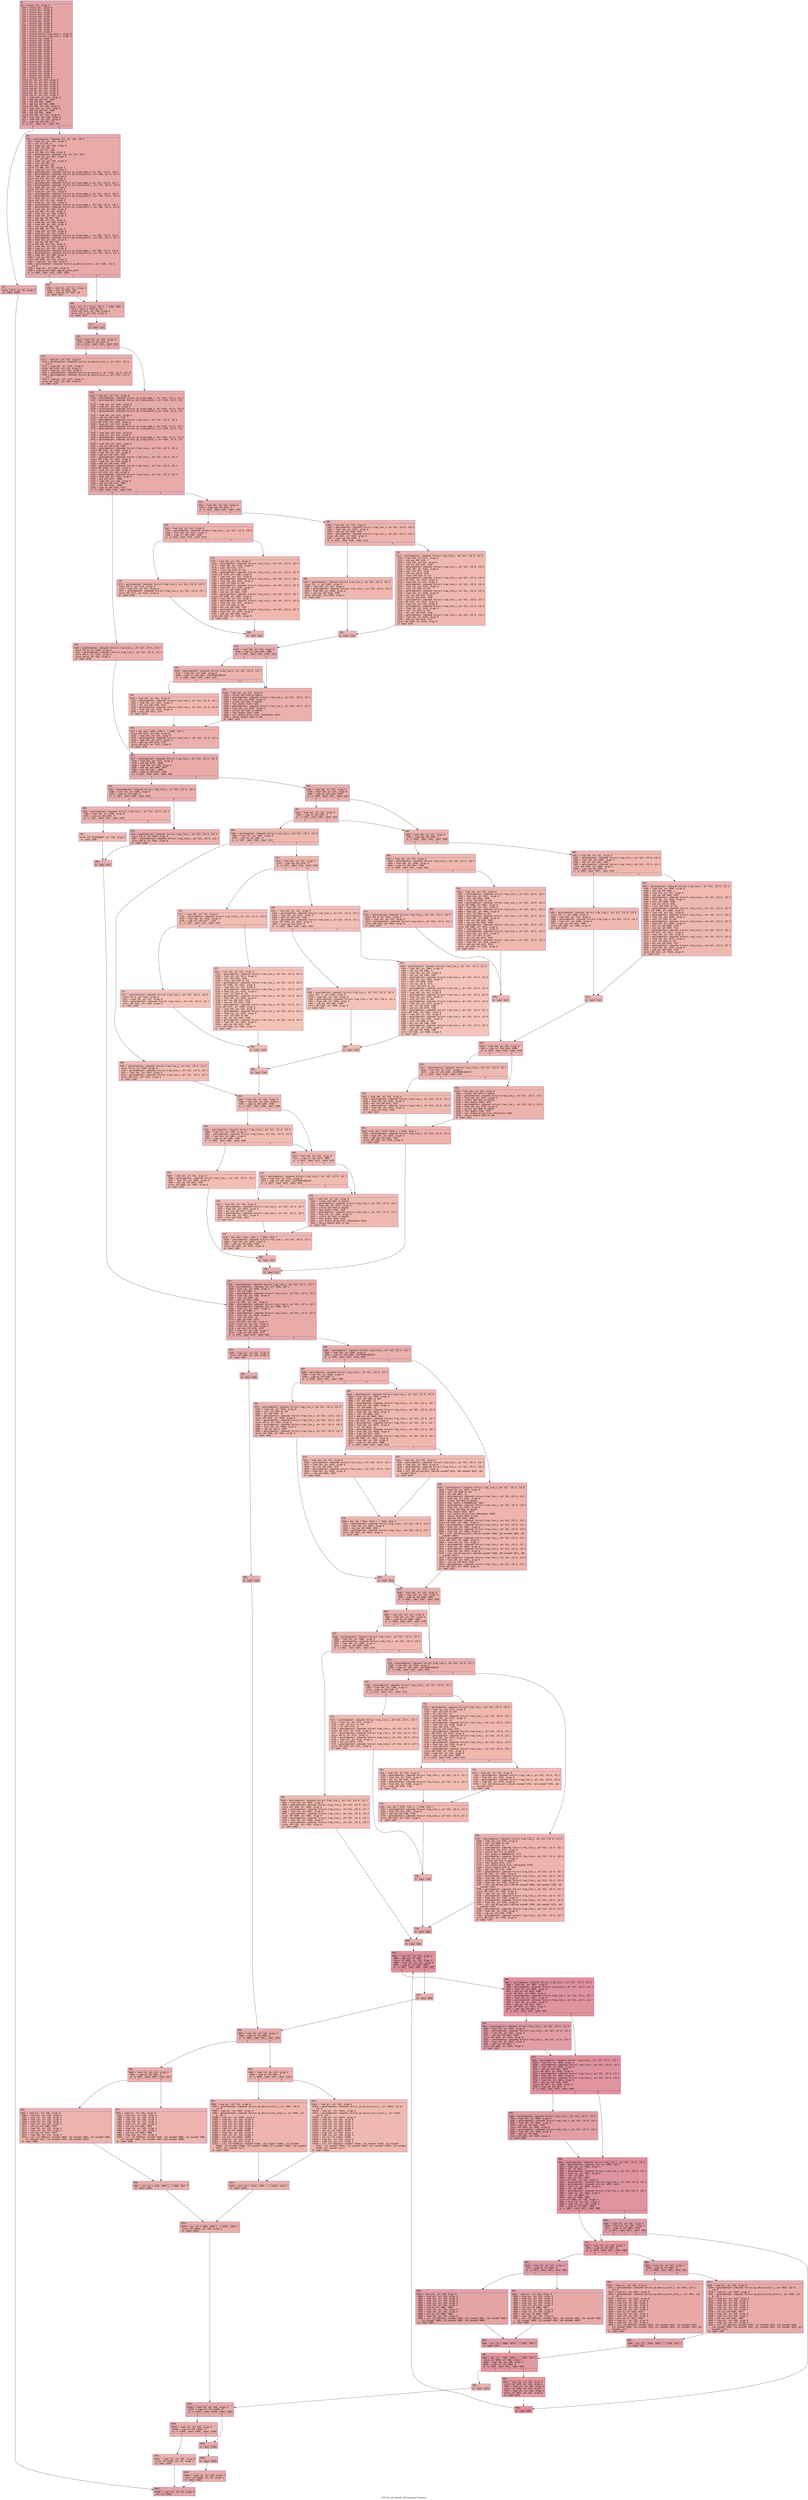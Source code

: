digraph "CFG for 'gx_default_fill_trapezoid' function" {
	label="CFG for 'gx_default_fill_trapezoid' function";

	Node0x600003b98870 [shape=record,color="#3d50c3ff", style=filled, fillcolor="#c5333470" fontname="Courier",label="{8:\l|  %9 = alloca i32, align 4\l  %10 = alloca ptr, align 8\l  %11 = alloca ptr, align 8\l  %12 = alloca ptr, align 8\l  %13 = alloca i64, align 8\l  %14 = alloca i64, align 8\l  %15 = alloca i32, align 4\l  %16 = alloca ptr, align 8\l  %17 = alloca i32, align 4\l  %18 = alloca i64, align 8\l  %19 = alloca i64, align 8\l  %20 = alloca i32, align 4\l  %21 = alloca i32, align 4\l  %22 = alloca %struct.trap_line_s, align 8\l  %23 = alloca %struct.trap_line_s, align 8\l  %24 = alloca i32, align 4\l  %25 = alloca i32, align 4\l  %26 = alloca i32, align 4\l  %27 = alloca i64, align 8\l  %28 = alloca i64, align 8\l  %29 = alloca i64, align 8\l  %30 = alloca i64, align 8\l  %31 = alloca i64, align 8\l  %32 = alloca i64, align 8\l  %33 = alloca i64, align 8\l  %34 = alloca i64, align 8\l  %35 = alloca i64, align 8\l  %36 = alloca i32, align 4\l  %37 = alloca i64, align 8\l  %38 = alloca ptr, align 8\l  %39 = alloca i32, align 4\l  %40 = alloca i32, align 4\l  %41 = alloca i32, align 4\l  %42 = alloca i32, align 4\l  store ptr %0, ptr %10, align 8\l  store ptr %1, ptr %11, align 8\l  store ptr %2, ptr %12, align 8\l  store i64 %3, ptr %13, align 8\l  store i64 %4, ptr %14, align 8\l  store i32 %5, ptr %15, align 4\l  store ptr %6, ptr %16, align 8\l  store i32 %7, ptr %17, align 4\l  %43 = load i64, ptr %13, align 8\l  %44 = add nsw i64 %43, 2047\l  %45 = and i64 %44, -4096\l  %46 = add nsw i64 %45, 2048\l  store i64 %46, ptr %18, align 8\l  %47 = load i64, ptr %14, align 8\l  %48 = add nsw i64 %47, 2047\l  %49 = and i64 %48, -4096\l  store i64 %49, ptr %19, align 8\l  %50 = load i64, ptr %18, align 8\l  %51 = load i64, ptr %19, align 8\l  %52 = icmp sge i64 %50, %51\l  br i1 %52, label %53, label %54\l|{<s0>T|<s1>F}}"];
	Node0x600003b98870:s0 -> Node0x600003b98910[tooltip="8 -> 53\nProbability 50.00%" ];
	Node0x600003b98870:s1 -> Node0x600003b98960[tooltip="8 -> 54\nProbability 50.00%" ];
	Node0x600003b98910 [shape=record,color="#3d50c3ff", style=filled, fillcolor="#cc403a70" fontname="Courier",label="{53:\l|  store i32 0, ptr %9, align 4\l  br label %1047\l}"];
	Node0x600003b98910 -> Node0x600003b9b250[tooltip="53 -> 1047\nProbability 100.00%" ];
	Node0x600003b98960 [shape=record,color="#3d50c3ff", style=filled, fillcolor="#cc403a70" fontname="Courier",label="{54:\l|  %55 = getelementptr inbounds i32, ptr %18, i64 1\l  %56 = load i32, ptr %55, align 4\l  %57 = shl i32 %56, 4\l  %58 = load i32, ptr %18, align 8\l  %59 = lshr i32 %58, 12\l  %60 = add i32 %57, %59\l  store i32 %60, ptr %20, align 4\l  %61 = getelementptr inbounds i32, ptr %19, i64 1\l  %62 = load i32, ptr %61, align 4\l  %63 = shl i32 %62, 4\l  %64 = load i32, ptr %19, align 8\l  %65 = lshr i32 %64, 12\l  %66 = add i32 %63, %65\l  store i32 %66, ptr %21, align 4\l  %67 = load ptr, ptr %11, align 8\l  %68 = getelementptr inbounds %struct.gs_fixed_edge_s, ptr %67, i32 0, i32 0\l  %69 = getelementptr inbounds %struct.gs_fixed_point_s, ptr %68, i32 0, i32 0\l  %70 = load i64, ptr %69, align 8\l  store i64 %70, ptr %27, align 8\l  %71 = load ptr, ptr %11, align 8\l  %72 = getelementptr inbounds %struct.gs_fixed_edge_s, ptr %71, i32 0, i32 1\l  %73 = getelementptr inbounds %struct.gs_fixed_point_s, ptr %72, i32 0, i32 0\l  %74 = load i64, ptr %73, align 8\l  store i64 %74, ptr %28, align 8\l  %75 = load ptr, ptr %12, align 8\l  %76 = getelementptr inbounds %struct.gs_fixed_edge_s, ptr %75, i32 0, i32 0\l  %77 = getelementptr inbounds %struct.gs_fixed_point_s, ptr %76, i32 0, i32 0\l  %78 = load i64, ptr %77, align 8\l  store i64 %78, ptr %29, align 8\l  %79 = load ptr, ptr %12, align 8\l  %80 = getelementptr inbounds %struct.gs_fixed_edge_s, ptr %79, i32 0, i32 1\l  %81 = getelementptr inbounds %struct.gs_fixed_point_s, ptr %80, i32 0, i32 0\l  %82 = load i64, ptr %81, align 8\l  store i64 %82, ptr %30, align 8\l  %83 = load i64, ptr %28, align 8\l  %84 = load i64, ptr %27, align 8\l  %85 = sub nsw i64 %83, %84\l  store i64 %85, ptr %31, align 8\l  %86 = load i64, ptr %30, align 8\l  %87 = load i64, ptr %29, align 8\l  %88 = sub nsw i64 %86, %87\l  store i64 %88, ptr %32, align 8\l  %89 = load i64, ptr %18, align 8\l  %90 = load ptr, ptr %11, align 8\l  %91 = getelementptr inbounds %struct.gs_fixed_edge_s, ptr %90, i32 0, i32 0\l  %92 = getelementptr inbounds %struct.gs_fixed_point_s, ptr %91, i32 0, i32 1\l  %93 = load i64, ptr %92, align 8\l  %94 = sub nsw i64 %89, %93\l  store i64 %94, ptr %33, align 8\l  %95 = load i64, ptr %18, align 8\l  %96 = load ptr, ptr %12, align 8\l  %97 = getelementptr inbounds %struct.gs_fixed_edge_s, ptr %96, i32 0, i32 0\l  %98 = getelementptr inbounds %struct.gs_fixed_point_s, ptr %97, i32 0, i32 1\l  %99 = load i64, ptr %98, align 8\l  %100 = sub nsw i64 %95, %99\l  store i64 %100, ptr %34, align 8\l  %101 = load ptr, ptr %16, align 8\l  %102 = getelementptr inbounds %struct.gx_device_color_s, ptr %101, i32 0,\l... i32 0\l  %103 = load ptr, ptr %102, align 8\l  %104 = icmp eq ptr %103, @gx_dc_procs_pure\l  br i1 %104, label %105, label %109\l|{<s0>T|<s1>F}}"];
	Node0x600003b98960:s0 -> Node0x600003b989b0[tooltip="54 -> 105\nProbability 37.50%" ];
	Node0x600003b98960:s1 -> Node0x600003b98a00[tooltip="54 -> 109\nProbability 62.50%" ];
	Node0x600003b989b0 [shape=record,color="#3d50c3ff", style=filled, fillcolor="#d24b4070" fontname="Courier",label="{105:\l|  %106 = load i32, ptr %17, align 4\l  %107 = and i32 %106, 563\l  %108 = icmp eq i32 %107, 48\l  br label %109\l}"];
	Node0x600003b989b0 -> Node0x600003b98a00[tooltip="105 -> 109\nProbability 100.00%" ];
	Node0x600003b98a00 [shape=record,color="#3d50c3ff", style=filled, fillcolor="#cc403a70" fontname="Courier",label="{109:\l|  %110 = phi i1 [ false, %54 ], [ %108, %105 ]\l  %111 = zext i1 %110 to i32\l  store i32 %111, ptr %36, align 4\l  store i32 1, ptr %39, align 4\l  br label %112\l}"];
	Node0x600003b98a00 -> Node0x600003b98a50[tooltip="109 -> 112\nProbability 100.00%" ];
	Node0x600003b98a50 [shape=record,color="#3d50c3ff", style=filled, fillcolor="#cc403a70" fontname="Courier",label="{112:\l|  br label %113\l}"];
	Node0x600003b98a50 -> Node0x600003b98aa0[tooltip="112 -> 113\nProbability 100.00%" ];
	Node0x600003b98aa0 [shape=record,color="#3d50c3ff", style=filled, fillcolor="#cc403a70" fontname="Courier",label="{113:\l|  %114 = load i32, ptr %36, align 4\l  %115 = icmp ne i32 %114, 0\l  br i1 %115, label %116, label %124\l|{<s0>T|<s1>F}}"];
	Node0x600003b98aa0:s0 -> Node0x600003b98af0[tooltip="113 -> 116\nProbability 62.50%" ];
	Node0x600003b98aa0:s1 -> Node0x600003b98b40[tooltip="113 -> 124\nProbability 37.50%" ];
	Node0x600003b98af0 [shape=record,color="#3d50c3ff", style=filled, fillcolor="#d0473d70" fontname="Courier",label="{116:\l|  %117 = load ptr, ptr %16, align 8\l  %118 = getelementptr inbounds %struct.gx_device_color_s, ptr %117, i32 0,\l... i32 1\l  %119 = load i64, ptr %118, align 8\l  store i64 %119, ptr %37, align 8\l  %120 = load ptr, ptr %10, align 8\l  %121 = getelementptr inbounds %struct.gx_device_s, ptr %120, i32 0, i32 21\l  %122 = getelementptr inbounds %struct.gx_device_procs_s, ptr %121, i32 0,\l... i32 7\l  %123 = load ptr, ptr %122, align 8\l  store ptr %123, ptr %38, align 8\l  br label %124\l}"];
	Node0x600003b98af0 -> Node0x600003b98b40[tooltip="116 -> 124\nProbability 100.00%" ];
	Node0x600003b98b40 [shape=record,color="#3d50c3ff", style=filled, fillcolor="#cc403a70" fontname="Courier",label="{124:\l|  %125 = load ptr, ptr %11, align 8\l  %126 = getelementptr inbounds %struct.gs_fixed_edge_s, ptr %125, i32 0, i32 1\l  %127 = getelementptr inbounds %struct.gs_fixed_point_s, ptr %126, i32 0, i32\l... 1\l  %128 = load i64, ptr %127, align 8\l  %129 = load ptr, ptr %11, align 8\l  %130 = getelementptr inbounds %struct.gs_fixed_edge_s, ptr %129, i32 0, i32 0\l  %131 = getelementptr inbounds %struct.gs_fixed_point_s, ptr %130, i32 0, i32\l... 1\l  %132 = load i64, ptr %131, align 8\l  %133 = sub nsw i64 %128, %132\l  %134 = getelementptr inbounds %struct.trap_line_s, ptr %22, i32 0, i32 6\l  store i64 %133, ptr %134, align 8\l  %135 = load ptr, ptr %12, align 8\l  %136 = getelementptr inbounds %struct.gs_fixed_edge_s, ptr %135, i32 0, i32 1\l  %137 = getelementptr inbounds %struct.gs_fixed_point_s, ptr %136, i32 0, i32\l... 1\l  %138 = load i64, ptr %137, align 8\l  %139 = load ptr, ptr %12, align 8\l  %140 = getelementptr inbounds %struct.gs_fixed_edge_s, ptr %139, i32 0, i32 0\l  %141 = getelementptr inbounds %struct.gs_fixed_point_s, ptr %140, i32 0, i32\l... 1\l  %142 = load i64, ptr %141, align 8\l  %143 = sub nsw i64 %138, %142\l  %144 = getelementptr inbounds %struct.trap_line_s, ptr %23, i32 0, i32 6\l  store i64 %143, ptr %144, align 8\l  %145 = load i64, ptr %27, align 8\l  %146 = add nsw i64 %145, 2047\l  %147 = getelementptr inbounds %struct.trap_line_s, ptr %22, i32 0, i32 4\l  store i64 %146, ptr %147, align 8\l  %148 = load i64, ptr %29, align 8\l  %149 = add nsw i64 %148, 2047\l  %150 = getelementptr inbounds %struct.trap_line_s, ptr %23, i32 0, i32 4\l  store i64 %149, ptr %150, align 8\l  %151 = load i32, ptr %20, align 4\l  store i32 %151, ptr %26, align 4\l  %152 = getelementptr inbounds %struct.trap_line_s, ptr %22, i32 0, i32 4\l  %153 = load i64, ptr %152, align 8\l  %154 = and i64 %153, -4096\l  %155 = load i64, ptr %28, align 8\l  %156 = add nsw i64 %155, 2047\l  %157 = and i64 %156, -4096\l  %158 = icmp eq i64 %154, %157\l  br i1 %158, label %159, label %162\l|{<s0>T|<s1>F}}"];
	Node0x600003b98b40:s0 -> Node0x600003b98b90[tooltip="124 -> 159\nProbability 50.00%" ];
	Node0x600003b98b40:s1 -> Node0x600003b98be0[tooltip="124 -> 162\nProbability 50.00%" ];
	Node0x600003b98b90 [shape=record,color="#3d50c3ff", style=filled, fillcolor="#d24b4070" fontname="Courier",label="{159:\l|  %160 = getelementptr inbounds %struct.trap_line_s, ptr %22, i32 0, i32 0\l  store i32 0, ptr %160, align 8\l  %161 = getelementptr inbounds %struct.trap_line_s, ptr %22, i32 0, i32 1\l  store i64 0, ptr %161, align 8\l  store i64 0, ptr %35, align 8\l  br label %276\l}"];
	Node0x600003b98b90 -> Node0x600003b99040[tooltip="159 -> 276\nProbability 100.00%" ];
	Node0x600003b98be0 [shape=record,color="#3d50c3ff", style=filled, fillcolor="#d24b4070" fontname="Courier",label="{162:\l|  %163 = load i64, ptr %31, align 8\l  %164 = icmp sge i64 %163, 0\l  br i1 %164, label %165, label %199\l|{<s0>T|<s1>F}}"];
	Node0x600003b98be0:s0 -> Node0x600003b98c30[tooltip="162 -> 165\nProbability 50.00%" ];
	Node0x600003b98be0:s1 -> Node0x600003b98d70[tooltip="162 -> 199\nProbability 50.00%" ];
	Node0x600003b98c30 [shape=record,color="#3d50c3ff", style=filled, fillcolor="#d8564670" fontname="Courier",label="{165:\l|  %166 = load i64, ptr %31, align 8\l  %167 = getelementptr inbounds %struct.trap_line_s, ptr %22, i32 0, i32 6\l  %168 = load i64, ptr %167, align 8\l  %169 = icmp slt i64 %166, %168\l  br i1 %169, label %170, label %174\l|{<s0>T|<s1>F}}"];
	Node0x600003b98c30:s0 -> Node0x600003b98c80[tooltip="165 -> 170\nProbability 50.00%" ];
	Node0x600003b98c30:s1 -> Node0x600003b98cd0[tooltip="165 -> 174\nProbability 50.00%" ];
	Node0x600003b98c80 [shape=record,color="#3d50c3ff", style=filled, fillcolor="#dc5d4a70" fontname="Courier",label="{170:\l|  %171 = getelementptr inbounds %struct.trap_line_s, ptr %22, i32 0, i32 0\l  store i32 0, ptr %171, align 8\l  %172 = load i64, ptr %31, align 8\l  %173 = getelementptr inbounds %struct.trap_line_s, ptr %22, i32 0, i32 1\l  store i64 %172, ptr %173, align 8\l  br label %198\l}"];
	Node0x600003b98c80 -> Node0x600003b98d20[tooltip="170 -> 198\nProbability 100.00%" ];
	Node0x600003b98cd0 [shape=record,color="#3d50c3ff", style=filled, fillcolor="#dc5d4a70" fontname="Courier",label="{174:\l|  %175 = load i64, ptr %31, align 8\l  %176 = getelementptr inbounds %struct.trap_line_s, ptr %22, i32 0, i32 6\l  %177 = load i64, ptr %176, align 8\l  %178 = sdiv i64 %175, %177\l  %179 = trunc i64 %178 to i32\l  %180 = getelementptr inbounds %struct.trap_line_s, ptr %22, i32 0, i32 0\l  store i32 %179, ptr %180, align 8\l  %181 = load i64, ptr %31, align 8\l  %182 = getelementptr inbounds %struct.trap_line_s, ptr %22, i32 0, i32 0\l  %183 = load i32, ptr %182, align 8\l  %184 = sext i32 %183 to i64\l  %185 = getelementptr inbounds %struct.trap_line_s, ptr %22, i32 0, i32 6\l  %186 = load i64, ptr %185, align 8\l  %187 = mul nsw i64 %184, %186\l  %188 = sub nsw i64 %181, %187\l  %189 = getelementptr inbounds %struct.trap_line_s, ptr %22, i32 0, i32 1\l  store i64 %188, ptr %189, align 8\l  %190 = load i64, ptr %33, align 8\l  %191 = getelementptr inbounds %struct.trap_line_s, ptr %22, i32 0, i32 0\l  %192 = load i32, ptr %191, align 8\l  %193 = sext i32 %192 to i64\l  %194 = mul nsw i64 %190, %193\l  %195 = getelementptr inbounds %struct.trap_line_s, ptr %22, i32 0, i32 4\l  %196 = load i64, ptr %195, align 8\l  %197 = add nsw i64 %196, %194\l  store i64 %197, ptr %195, align 8\l  br label %198\l}"];
	Node0x600003b98cd0 -> Node0x600003b98d20[tooltip="174 -> 198\nProbability 100.00%" ];
	Node0x600003b98d20 [shape=record,color="#3d50c3ff", style=filled, fillcolor="#d8564670" fontname="Courier",label="{198:\l|  br label %242\l}"];
	Node0x600003b98d20 -> Node0x600003b98eb0[tooltip="198 -> 242\nProbability 100.00%" ];
	Node0x600003b98d70 [shape=record,color="#3d50c3ff", style=filled, fillcolor="#d8564670" fontname="Courier",label="{199:\l|  %200 = load i64, ptr %31, align 8\l  %201 = getelementptr inbounds %struct.trap_line_s, ptr %22, i32 0, i32 6\l  %202 = load i64, ptr %201, align 8\l  %203 = add nsw i64 %200, %202\l  %204 = getelementptr inbounds %struct.trap_line_s, ptr %22, i32 0, i32 1\l  store i64 %203, ptr %204, align 8\l  %205 = icmp sge i64 %203, 0\l  br i1 %205, label %206, label %212\l|{<s0>T|<s1>F}}"];
	Node0x600003b98d70:s0 -> Node0x600003b98dc0[tooltip="199 -> 206\nProbability 50.00%" ];
	Node0x600003b98d70:s1 -> Node0x600003b98e10[tooltip="199 -> 212\nProbability 50.00%" ];
	Node0x600003b98dc0 [shape=record,color="#3d50c3ff", style=filled, fillcolor="#dc5d4a70" fontname="Courier",label="{206:\l|  %207 = getelementptr inbounds %struct.trap_line_s, ptr %22, i32 0, i32 0\l  store i32 -1, ptr %207, align 8\l  %208 = load i64, ptr %33, align 8\l  %209 = getelementptr inbounds %struct.trap_line_s, ptr %22, i32 0, i32 4\l  %210 = load i64, ptr %209, align 8\l  %211 = sub nsw i64 %210, %208\l  store i64 %211, ptr %209, align 8\l  br label %241\l}"];
	Node0x600003b98dc0 -> Node0x600003b98e60[tooltip="206 -> 241\nProbability 100.00%" ];
	Node0x600003b98e10 [shape=record,color="#3d50c3ff", style=filled, fillcolor="#dc5d4a70" fontname="Courier",label="{212:\l|  %213 = getelementptr inbounds %struct.trap_line_s, ptr %22, i32 0, i32 6\l  %214 = load i64, ptr %213, align 8\l  %215 = sub nsw i64 %214, 1\l  %216 = load i64, ptr %31, align 8\l  %217 = sub nsw i64 %215, %216\l  %218 = getelementptr inbounds %struct.trap_line_s, ptr %22, i32 0, i32 6\l  %219 = load i64, ptr %218, align 8\l  %220 = sdiv i64 %217, %219\l  %221 = sub nsw i64 0, %220\l  %222 = trunc i64 %221 to i32\l  %223 = getelementptr inbounds %struct.trap_line_s, ptr %22, i32 0, i32 0\l  store i32 %222, ptr %223, align 8\l  %224 = load i64, ptr %31, align 8\l  %225 = getelementptr inbounds %struct.trap_line_s, ptr %22, i32 0, i32 0\l  %226 = load i32, ptr %225, align 8\l  %227 = sext i32 %226 to i64\l  %228 = getelementptr inbounds %struct.trap_line_s, ptr %22, i32 0, i32 6\l  %229 = load i64, ptr %228, align 8\l  %230 = mul nsw i64 %227, %229\l  %231 = sub nsw i64 %224, %230\l  %232 = getelementptr inbounds %struct.trap_line_s, ptr %22, i32 0, i32 1\l  store i64 %231, ptr %232, align 8\l  %233 = load i64, ptr %33, align 8\l  %234 = getelementptr inbounds %struct.trap_line_s, ptr %22, i32 0, i32 0\l  %235 = load i32, ptr %234, align 8\l  %236 = sext i32 %235 to i64\l  %237 = mul nsw i64 %233, %236\l  %238 = getelementptr inbounds %struct.trap_line_s, ptr %22, i32 0, i32 4\l  %239 = load i64, ptr %238, align 8\l  %240 = add nsw i64 %239, %237\l  store i64 %240, ptr %238, align 8\l  br label %241\l}"];
	Node0x600003b98e10 -> Node0x600003b98e60[tooltip="212 -> 241\nProbability 100.00%" ];
	Node0x600003b98e60 [shape=record,color="#3d50c3ff", style=filled, fillcolor="#d8564670" fontname="Courier",label="{241:\l|  br label %242\l}"];
	Node0x600003b98e60 -> Node0x600003b98eb0[tooltip="241 -> 242\nProbability 100.00%" ];
	Node0x600003b98eb0 [shape=record,color="#3d50c3ff", style=filled, fillcolor="#d24b4070" fontname="Courier",label="{242:\l|  %243 = load i64, ptr %33, align 8\l  %244 = icmp slt i64 %243, 4096\l  br i1 %244, label %245, label %257\l|{<s0>T|<s1>F}}"];
	Node0x600003b98eb0:s0 -> Node0x600003b98f00[tooltip="242 -> 245\nProbability 50.00%" ];
	Node0x600003b98eb0:s1 -> Node0x600003b98fa0[tooltip="242 -> 257\nProbability 50.00%" ];
	Node0x600003b98f00 [shape=record,color="#3d50c3ff", style=filled, fillcolor="#d8564670" fontname="Courier",label="{245:\l|  %246 = getelementptr inbounds %struct.trap_line_s, ptr %22, i32 0, i32 1\l  %247 = load i64, ptr %246, align 8\l  %248 = icmp slt i64 %247, 2251799813685247\l  br i1 %248, label %249, label %257\l|{<s0>T|<s1>F}}"];
	Node0x600003b98f00:s0 -> Node0x600003b98f50[tooltip="245 -> 249\nProbability 50.00%" ];
	Node0x600003b98f00:s1 -> Node0x600003b98fa0[tooltip="245 -> 257\nProbability 50.00%" ];
	Node0x600003b98f50 [shape=record,color="#3d50c3ff", style=filled, fillcolor="#dc5d4a70" fontname="Courier",label="{249:\l|  %250 = load i64, ptr %33, align 8\l  %251 = getelementptr inbounds %struct.trap_line_s, ptr %22, i32 0, i32 1\l  %252 = load i64, ptr %251, align 8\l  %253 = mul nsw i64 %250, %252\l  %254 = getelementptr inbounds %struct.trap_line_s, ptr %22, i32 0, i32 6\l  %255 = load i64, ptr %254, align 8\l  %256 = sdiv i64 %253, %255\l  br label %270\l}"];
	Node0x600003b98f50 -> Node0x600003b98ff0[tooltip="249 -> 270\nProbability 100.00%" ];
	Node0x600003b98fa0 [shape=record,color="#3d50c3ff", style=filled, fillcolor="#d24b4070" fontname="Courier",label="{257:\l|  %258 = load i64, ptr %33, align 8\l  %259 = sitofp i64 %258 to double\l  %260 = getelementptr inbounds %struct.trap_line_s, ptr %22, i32 0, i32 1\l  %261 = load i64, ptr %260, align 8\l  %262 = sitofp i64 %261 to double\l  %263 = fmul double %259, %262\l  %264 = getelementptr inbounds %struct.trap_line_s, ptr %22, i32 0, i32 6\l  %265 = load i64, ptr %264, align 8\l  %266 = sitofp i64 %265 to double\l  %267 = fdiv double %263, %266\l  %268 = call double @llvm.floor.f64(double %267)\l  %269 = fptosi double %268 to i64\l  br label %270\l}"];
	Node0x600003b98fa0 -> Node0x600003b98ff0[tooltip="257 -> 270\nProbability 100.00%" ];
	Node0x600003b98ff0 [shape=record,color="#3d50c3ff", style=filled, fillcolor="#d24b4070" fontname="Courier",label="{270:\l|  %271 = phi i64 [ %256, %249 ], [ %269, %257 ]\l  store i64 %271, ptr %35, align 8\l  %272 = load i64, ptr %35, align 8\l  %273 = getelementptr inbounds %struct.trap_line_s, ptr %22, i32 0, i32 4\l  %274 = load i64, ptr %273, align 8\l  %275 = add nsw i64 %274, %272\l  store i64 %275, ptr %273, align 8\l  br label %276\l}"];
	Node0x600003b98ff0 -> Node0x600003b99040[tooltip="270 -> 276\nProbability 100.00%" ];
	Node0x600003b99040 [shape=record,color="#3d50c3ff", style=filled, fillcolor="#cc403a70" fontname="Courier",label="{276:\l|  %277 = getelementptr inbounds %struct.trap_line_s, ptr %23, i32 0, i32 4\l  %278 = load i64, ptr %277, align 8\l  %279 = and i64 %278, -4096\l  %280 = load i64, ptr %30, align 8\l  %281 = add nsw i64 %280, 2047\l  %282 = and i64 %281, -4096\l  %283 = icmp eq i64 %279, %282\l  br i1 %283, label %284, label %297\l|{<s0>T|<s1>F}}"];
	Node0x600003b99040:s0 -> Node0x600003b99090[tooltip="276 -> 284\nProbability 50.00%" ];
	Node0x600003b99040:s1 -> Node0x600003b99220[tooltip="276 -> 297\nProbability 50.00%" ];
	Node0x600003b99090 [shape=record,color="#3d50c3ff", style=filled, fillcolor="#d24b4070" fontname="Courier",label="{284:\l|  %285 = getelementptr inbounds %struct.trap_line_s, ptr %22, i32 0, i32 0\l  %286 = load i32, ptr %285, align 8\l  %287 = icmp eq i32 %286, 0\l  br i1 %287, label %288, label %293\l|{<s0>T|<s1>F}}"];
	Node0x600003b99090:s0 -> Node0x600003b990e0[tooltip="284 -> 288\nProbability 37.50%" ];
	Node0x600003b99090:s1 -> Node0x600003b99180[tooltip="284 -> 293\nProbability 62.50%" ];
	Node0x600003b990e0 [shape=record,color="#3d50c3ff", style=filled, fillcolor="#d8564670" fontname="Courier",label="{288:\l|  %289 = getelementptr inbounds %struct.trap_line_s, ptr %22, i32 0, i32 1\l  %290 = load i64, ptr %289, align 8\l  %291 = icmp eq i64 %290, 0\l  br i1 %291, label %292, label %293\l|{<s0>T|<s1>F}}"];
	Node0x600003b990e0:s0 -> Node0x600003b99130[tooltip="288 -> 292\nProbability 37.50%" ];
	Node0x600003b990e0:s1 -> Node0x600003b99180[tooltip="288 -> 293\nProbability 62.50%" ];
	Node0x600003b99130 [shape=record,color="#3d50c3ff", style=filled, fillcolor="#e1675170" fontname="Courier",label="{292:\l|  store i32 2147483647, ptr %39, align 4\l  br label %296\l}"];
	Node0x600003b99130 -> Node0x600003b991d0[tooltip="292 -> 296\nProbability 100.00%" ];
	Node0x600003b99180 [shape=record,color="#3d50c3ff", style=filled, fillcolor="#d24b4070" fontname="Courier",label="{293:\l|  %294 = getelementptr inbounds %struct.trap_line_s, ptr %23, i32 0, i32 0\l  store i32 0, ptr %294, align 8\l  %295 = getelementptr inbounds %struct.trap_line_s, ptr %23, i32 0, i32 1\l  store i64 0, ptr %295, align 8\l  br label %296\l}"];
	Node0x600003b99180 -> Node0x600003b991d0[tooltip="293 -> 296\nProbability 100.00%" ];
	Node0x600003b991d0 [shape=record,color="#3d50c3ff", style=filled, fillcolor="#d24b4070" fontname="Courier",label="{296:\l|  br label %557\l}"];
	Node0x600003b991d0 -> Node0x600003b99e00[tooltip="296 -> 557\nProbability 100.00%" ];
	Node0x600003b99220 [shape=record,color="#3d50c3ff", style=filled, fillcolor="#d24b4070" fontname="Courier",label="{297:\l|  %298 = load i64, ptr %32, align 8\l  %299 = load i64, ptr %31, align 8\l  %300 = icmp eq i64 %298, %299\l  br i1 %300, label %301, label %443\l|{<s0>T|<s1>F}}"];
	Node0x600003b99220:s0 -> Node0x600003b99270[tooltip="297 -> 301\nProbability 50.00%" ];
	Node0x600003b99220:s1 -> Node0x600003b99950[tooltip="297 -> 443\nProbability 50.00%" ];
	Node0x600003b99270 [shape=record,color="#3d50c3ff", style=filled, fillcolor="#d8564670" fontname="Courier",label="{301:\l|  %302 = load i64, ptr %35, align 8\l  %303 = icmp ne i64 %302, 0\l  br i1 %303, label %304, label %443\l|{<s0>T|<s1>F}}"];
	Node0x600003b99270:s0 -> Node0x600003b992c0[tooltip="301 -> 304\nProbability 62.50%" ];
	Node0x600003b99270:s1 -> Node0x600003b99950[tooltip="301 -> 443\nProbability 37.50%" ];
	Node0x600003b992c0 [shape=record,color="#3d50c3ff", style=filled, fillcolor="#dc5d4a70" fontname="Courier",label="{304:\l|  %305 = getelementptr inbounds %struct.trap_line_s, ptr %22, i32 0, i32 0\l  %306 = load i32, ptr %305, align 8\l  %307 = icmp eq i32 %306, 0\l  br i1 %307, label %308, label %313\l|{<s0>T|<s1>F}}"];
	Node0x600003b992c0:s0 -> Node0x600003b99310[tooltip="304 -> 308\nProbability 37.50%" ];
	Node0x600003b992c0:s1 -> Node0x600003b99360[tooltip="304 -> 313\nProbability 62.50%" ];
	Node0x600003b99310 [shape=record,color="#3d50c3ff", style=filled, fillcolor="#e1675170" fontname="Courier",label="{308:\l|  %309 = getelementptr inbounds %struct.trap_line_s, ptr %23, i32 0, i32 0\l  store i32 0, ptr %309, align 8\l  %310 = getelementptr inbounds %struct.trap_line_s, ptr %22, i32 0, i32 1\l  %311 = load i64, ptr %310, align 8\l  %312 = getelementptr inbounds %struct.trap_line_s, ptr %23, i32 0, i32 1\l  store i64 %311, ptr %312, align 8\l  br label %394\l}"];
	Node0x600003b99310 -> Node0x600003b99680[tooltip="308 -> 394\nProbability 100.00%" ];
	Node0x600003b99360 [shape=record,color="#3d50c3ff", style=filled, fillcolor="#de614d70" fontname="Courier",label="{313:\l|  %314 = load i64, ptr %32, align 8\l  %315 = icmp sge i64 %314, 0\l  br i1 %315, label %316, label %350\l|{<s0>T|<s1>F}}"];
	Node0x600003b99360:s0 -> Node0x600003b993b0[tooltip="313 -> 316\nProbability 50.00%" ];
	Node0x600003b99360:s1 -> Node0x600003b994f0[tooltip="313 -> 350\nProbability 50.00%" ];
	Node0x600003b993b0 [shape=record,color="#3d50c3ff", style=filled, fillcolor="#e36c5570" fontname="Courier",label="{316:\l|  %317 = load i64, ptr %32, align 8\l  %318 = getelementptr inbounds %struct.trap_line_s, ptr %23, i32 0, i32 6\l  %319 = load i64, ptr %318, align 8\l  %320 = icmp slt i64 %317, %319\l  br i1 %320, label %321, label %325\l|{<s0>T|<s1>F}}"];
	Node0x600003b993b0:s0 -> Node0x600003b99400[tooltip="316 -> 321\nProbability 50.00%" ];
	Node0x600003b993b0:s1 -> Node0x600003b99450[tooltip="316 -> 325\nProbability 50.00%" ];
	Node0x600003b99400 [shape=record,color="#3d50c3ff", style=filled, fillcolor="#e8765c70" fontname="Courier",label="{321:\l|  %322 = getelementptr inbounds %struct.trap_line_s, ptr %23, i32 0, i32 0\l  store i32 0, ptr %322, align 8\l  %323 = load i64, ptr %32, align 8\l  %324 = getelementptr inbounds %struct.trap_line_s, ptr %23, i32 0, i32 1\l  store i64 %323, ptr %324, align 8\l  br label %349\l}"];
	Node0x600003b99400 -> Node0x600003b994a0[tooltip="321 -> 349\nProbability 100.00%" ];
	Node0x600003b99450 [shape=record,color="#3d50c3ff", style=filled, fillcolor="#e8765c70" fontname="Courier",label="{325:\l|  %326 = load i64, ptr %32, align 8\l  %327 = getelementptr inbounds %struct.trap_line_s, ptr %23, i32 0, i32 6\l  %328 = load i64, ptr %327, align 8\l  %329 = sdiv i64 %326, %328\l  %330 = trunc i64 %329 to i32\l  %331 = getelementptr inbounds %struct.trap_line_s, ptr %23, i32 0, i32 0\l  store i32 %330, ptr %331, align 8\l  %332 = load i64, ptr %32, align 8\l  %333 = getelementptr inbounds %struct.trap_line_s, ptr %23, i32 0, i32 0\l  %334 = load i32, ptr %333, align 8\l  %335 = sext i32 %334 to i64\l  %336 = getelementptr inbounds %struct.trap_line_s, ptr %23, i32 0, i32 6\l  %337 = load i64, ptr %336, align 8\l  %338 = mul nsw i64 %335, %337\l  %339 = sub nsw i64 %332, %338\l  %340 = getelementptr inbounds %struct.trap_line_s, ptr %23, i32 0, i32 1\l  store i64 %339, ptr %340, align 8\l  %341 = load i64, ptr %34, align 8\l  %342 = getelementptr inbounds %struct.trap_line_s, ptr %23, i32 0, i32 0\l  %343 = load i32, ptr %342, align 8\l  %344 = sext i32 %343 to i64\l  %345 = mul nsw i64 %341, %344\l  %346 = getelementptr inbounds %struct.trap_line_s, ptr %23, i32 0, i32 4\l  %347 = load i64, ptr %346, align 8\l  %348 = add nsw i64 %347, %345\l  store i64 %348, ptr %346, align 8\l  br label %349\l}"];
	Node0x600003b99450 -> Node0x600003b994a0[tooltip="325 -> 349\nProbability 100.00%" ];
	Node0x600003b994a0 [shape=record,color="#3d50c3ff", style=filled, fillcolor="#e36c5570" fontname="Courier",label="{349:\l|  br label %393\l}"];
	Node0x600003b994a0 -> Node0x600003b99630[tooltip="349 -> 393\nProbability 100.00%" ];
	Node0x600003b994f0 [shape=record,color="#3d50c3ff", style=filled, fillcolor="#e36c5570" fontname="Courier",label="{350:\l|  %351 = load i64, ptr %32, align 8\l  %352 = getelementptr inbounds %struct.trap_line_s, ptr %23, i32 0, i32 6\l  %353 = load i64, ptr %352, align 8\l  %354 = add nsw i64 %351, %353\l  %355 = getelementptr inbounds %struct.trap_line_s, ptr %23, i32 0, i32 1\l  store i64 %354, ptr %355, align 8\l  %356 = icmp sge i64 %354, 0\l  br i1 %356, label %357, label %363\l|{<s0>T|<s1>F}}"];
	Node0x600003b994f0:s0 -> Node0x600003b99540[tooltip="350 -> 357\nProbability 50.00%" ];
	Node0x600003b994f0:s1 -> Node0x600003b99590[tooltip="350 -> 363\nProbability 50.00%" ];
	Node0x600003b99540 [shape=record,color="#3d50c3ff", style=filled, fillcolor="#e8765c70" fontname="Courier",label="{357:\l|  %358 = getelementptr inbounds %struct.trap_line_s, ptr %23, i32 0, i32 0\l  store i32 -1, ptr %358, align 8\l  %359 = load i64, ptr %34, align 8\l  %360 = getelementptr inbounds %struct.trap_line_s, ptr %23, i32 0, i32 4\l  %361 = load i64, ptr %360, align 8\l  %362 = sub nsw i64 %361, %359\l  store i64 %362, ptr %360, align 8\l  br label %392\l}"];
	Node0x600003b99540 -> Node0x600003b995e0[tooltip="357 -> 392\nProbability 100.00%" ];
	Node0x600003b99590 [shape=record,color="#3d50c3ff", style=filled, fillcolor="#e8765c70" fontname="Courier",label="{363:\l|  %364 = getelementptr inbounds %struct.trap_line_s, ptr %23, i32 0, i32 6\l  %365 = load i64, ptr %364, align 8\l  %366 = sub nsw i64 %365, 1\l  %367 = load i64, ptr %32, align 8\l  %368 = sub nsw i64 %366, %367\l  %369 = getelementptr inbounds %struct.trap_line_s, ptr %23, i32 0, i32 6\l  %370 = load i64, ptr %369, align 8\l  %371 = sdiv i64 %368, %370\l  %372 = sub nsw i64 0, %371\l  %373 = trunc i64 %372 to i32\l  %374 = getelementptr inbounds %struct.trap_line_s, ptr %23, i32 0, i32 0\l  store i32 %373, ptr %374, align 8\l  %375 = load i64, ptr %32, align 8\l  %376 = getelementptr inbounds %struct.trap_line_s, ptr %23, i32 0, i32 0\l  %377 = load i32, ptr %376, align 8\l  %378 = sext i32 %377 to i64\l  %379 = getelementptr inbounds %struct.trap_line_s, ptr %23, i32 0, i32 6\l  %380 = load i64, ptr %379, align 8\l  %381 = mul nsw i64 %378, %380\l  %382 = sub nsw i64 %375, %381\l  %383 = getelementptr inbounds %struct.trap_line_s, ptr %23, i32 0, i32 1\l  store i64 %382, ptr %383, align 8\l  %384 = load i64, ptr %34, align 8\l  %385 = getelementptr inbounds %struct.trap_line_s, ptr %23, i32 0, i32 0\l  %386 = load i32, ptr %385, align 8\l  %387 = sext i32 %386 to i64\l  %388 = mul nsw i64 %384, %387\l  %389 = getelementptr inbounds %struct.trap_line_s, ptr %23, i32 0, i32 4\l  %390 = load i64, ptr %389, align 8\l  %391 = add nsw i64 %390, %388\l  store i64 %391, ptr %389, align 8\l  br label %392\l}"];
	Node0x600003b99590 -> Node0x600003b995e0[tooltip="363 -> 392\nProbability 100.00%" ];
	Node0x600003b995e0 [shape=record,color="#3d50c3ff", style=filled, fillcolor="#e36c5570" fontname="Courier",label="{392:\l|  br label %393\l}"];
	Node0x600003b995e0 -> Node0x600003b99630[tooltip="392 -> 393\nProbability 100.00%" ];
	Node0x600003b99630 [shape=record,color="#3d50c3ff", style=filled, fillcolor="#de614d70" fontname="Courier",label="{393:\l|  br label %394\l}"];
	Node0x600003b99630 -> Node0x600003b99680[tooltip="393 -> 394\nProbability 100.00%" ];
	Node0x600003b99680 [shape=record,color="#3d50c3ff", style=filled, fillcolor="#dc5d4a70" fontname="Courier",label="{394:\l|  %395 = load i64, ptr %34, align 8\l  %396 = load i64, ptr %33, align 8\l  %397 = icmp eq i64 %395, %396\l  br i1 %397, label %398, label %409\l|{<s0>T|<s1>F}}"];
	Node0x600003b99680:s0 -> Node0x600003b996d0[tooltip="394 -> 398\nProbability 50.00%" ];
	Node0x600003b99680:s1 -> Node0x600003b99770[tooltip="394 -> 409\nProbability 50.00%" ];
	Node0x600003b996d0 [shape=record,color="#3d50c3ff", style=filled, fillcolor="#e1675170" fontname="Courier",label="{398:\l|  %399 = getelementptr inbounds %struct.trap_line_s, ptr %23, i32 0, i32 6\l  %400 = load i64, ptr %399, align 8\l  %401 = getelementptr inbounds %struct.trap_line_s, ptr %22, i32 0, i32 6\l  %402 = load i64, ptr %401, align 8\l  %403 = icmp eq i64 %400, %402\l  br i1 %403, label %404, label %409\l|{<s0>T|<s1>F}}"];
	Node0x600003b996d0:s0 -> Node0x600003b99720[tooltip="398 -> 404\nProbability 50.00%" ];
	Node0x600003b996d0:s1 -> Node0x600003b99770[tooltip="398 -> 409\nProbability 50.00%" ];
	Node0x600003b99720 [shape=record,color="#3d50c3ff", style=filled, fillcolor="#e36c5570" fontname="Courier",label="{404:\l|  %405 = load i64, ptr %35, align 8\l  %406 = getelementptr inbounds %struct.trap_line_s, ptr %23, i32 0, i32 4\l  %407 = load i64, ptr %406, align 8\l  %408 = add nsw i64 %407, %405\l  store i64 %408, ptr %406, align 8\l  br label %442\l}"];
	Node0x600003b99720 -> Node0x600003b99900[tooltip="404 -> 442\nProbability 100.00%" ];
	Node0x600003b99770 [shape=record,color="#3d50c3ff", style=filled, fillcolor="#de614d70" fontname="Courier",label="{409:\l|  %410 = load i64, ptr %34, align 8\l  %411 = icmp slt i64 %410, 4096\l  br i1 %411, label %412, label %424\l|{<s0>T|<s1>F}}"];
	Node0x600003b99770:s0 -> Node0x600003b997c0[tooltip="409 -> 412\nProbability 50.00%" ];
	Node0x600003b99770:s1 -> Node0x600003b99860[tooltip="409 -> 424\nProbability 50.00%" ];
	Node0x600003b997c0 [shape=record,color="#3d50c3ff", style=filled, fillcolor="#e1675170" fontname="Courier",label="{412:\l|  %413 = getelementptr inbounds %struct.trap_line_s, ptr %23, i32 0, i32 1\l  %414 = load i64, ptr %413, align 8\l  %415 = icmp slt i64 %414, 2251799813685247\l  br i1 %415, label %416, label %424\l|{<s0>T|<s1>F}}"];
	Node0x600003b997c0:s0 -> Node0x600003b99810[tooltip="412 -> 416\nProbability 50.00%" ];
	Node0x600003b997c0:s1 -> Node0x600003b99860[tooltip="412 -> 424\nProbability 50.00%" ];
	Node0x600003b99810 [shape=record,color="#3d50c3ff", style=filled, fillcolor="#e5705870" fontname="Courier",label="{416:\l|  %417 = load i64, ptr %34, align 8\l  %418 = getelementptr inbounds %struct.trap_line_s, ptr %23, i32 0, i32 1\l  %419 = load i64, ptr %418, align 8\l  %420 = mul nsw i64 %417, %419\l  %421 = getelementptr inbounds %struct.trap_line_s, ptr %23, i32 0, i32 6\l  %422 = load i64, ptr %421, align 8\l  %423 = sdiv i64 %420, %422\l  br label %437\l}"];
	Node0x600003b99810 -> Node0x600003b998b0[tooltip="416 -> 437\nProbability 100.00%" ];
	Node0x600003b99860 [shape=record,color="#3d50c3ff", style=filled, fillcolor="#de614d70" fontname="Courier",label="{424:\l|  %425 = load i64, ptr %34, align 8\l  %426 = sitofp i64 %425 to double\l  %427 = getelementptr inbounds %struct.trap_line_s, ptr %23, i32 0, i32 1\l  %428 = load i64, ptr %427, align 8\l  %429 = sitofp i64 %428 to double\l  %430 = fmul double %426, %429\l  %431 = getelementptr inbounds %struct.trap_line_s, ptr %23, i32 0, i32 6\l  %432 = load i64, ptr %431, align 8\l  %433 = sitofp i64 %432 to double\l  %434 = fdiv double %430, %433\l  %435 = call double @llvm.floor.f64(double %434)\l  %436 = fptosi double %435 to i64\l  br label %437\l}"];
	Node0x600003b99860 -> Node0x600003b998b0[tooltip="424 -> 437\nProbability 100.00%" ];
	Node0x600003b998b0 [shape=record,color="#3d50c3ff", style=filled, fillcolor="#de614d70" fontname="Courier",label="{437:\l|  %438 = phi i64 [ %423, %416 ], [ %436, %424 ]\l  %439 = getelementptr inbounds %struct.trap_line_s, ptr %23, i32 0, i32 4\l  %440 = load i64, ptr %439, align 8\l  %441 = add nsw i64 %440, %438\l  store i64 %441, ptr %439, align 8\l  br label %442\l}"];
	Node0x600003b998b0 -> Node0x600003b99900[tooltip="437 -> 442\nProbability 100.00%" ];
	Node0x600003b99900 [shape=record,color="#3d50c3ff", style=filled, fillcolor="#dc5d4a70" fontname="Courier",label="{442:\l|  br label %556\l}"];
	Node0x600003b99900 -> Node0x600003b99db0[tooltip="442 -> 556\nProbability 100.00%" ];
	Node0x600003b99950 [shape=record,color="#3d50c3ff", style=filled, fillcolor="#d6524470" fontname="Courier",label="{443:\l|  %444 = load i64, ptr %32, align 8\l  %445 = icmp sge i64 %444, 0\l  br i1 %445, label %446, label %480\l|{<s0>T|<s1>F}}"];
	Node0x600003b99950:s0 -> Node0x600003b999a0[tooltip="443 -> 446\nProbability 50.00%" ];
	Node0x600003b99950:s1 -> Node0x600003b99ae0[tooltip="443 -> 480\nProbability 50.00%" ];
	Node0x600003b999a0 [shape=record,color="#3d50c3ff", style=filled, fillcolor="#dc5d4a70" fontname="Courier",label="{446:\l|  %447 = load i64, ptr %32, align 8\l  %448 = getelementptr inbounds %struct.trap_line_s, ptr %23, i32 0, i32 6\l  %449 = load i64, ptr %448, align 8\l  %450 = icmp slt i64 %447, %449\l  br i1 %450, label %451, label %455\l|{<s0>T|<s1>F}}"];
	Node0x600003b999a0:s0 -> Node0x600003b999f0[tooltip="446 -> 451\nProbability 50.00%" ];
	Node0x600003b999a0:s1 -> Node0x600003b99a40[tooltip="446 -> 455\nProbability 50.00%" ];
	Node0x600003b999f0 [shape=record,color="#3d50c3ff", style=filled, fillcolor="#de614d70" fontname="Courier",label="{451:\l|  %452 = getelementptr inbounds %struct.trap_line_s, ptr %23, i32 0, i32 0\l  store i32 0, ptr %452, align 8\l  %453 = load i64, ptr %32, align 8\l  %454 = getelementptr inbounds %struct.trap_line_s, ptr %23, i32 0, i32 1\l  store i64 %453, ptr %454, align 8\l  br label %479\l}"];
	Node0x600003b999f0 -> Node0x600003b99a90[tooltip="451 -> 479\nProbability 100.00%" ];
	Node0x600003b99a40 [shape=record,color="#3d50c3ff", style=filled, fillcolor="#de614d70" fontname="Courier",label="{455:\l|  %456 = load i64, ptr %32, align 8\l  %457 = getelementptr inbounds %struct.trap_line_s, ptr %23, i32 0, i32 6\l  %458 = load i64, ptr %457, align 8\l  %459 = sdiv i64 %456, %458\l  %460 = trunc i64 %459 to i32\l  %461 = getelementptr inbounds %struct.trap_line_s, ptr %23, i32 0, i32 0\l  store i32 %460, ptr %461, align 8\l  %462 = load i64, ptr %32, align 8\l  %463 = getelementptr inbounds %struct.trap_line_s, ptr %23, i32 0, i32 0\l  %464 = load i32, ptr %463, align 8\l  %465 = sext i32 %464 to i64\l  %466 = getelementptr inbounds %struct.trap_line_s, ptr %23, i32 0, i32 6\l  %467 = load i64, ptr %466, align 8\l  %468 = mul nsw i64 %465, %467\l  %469 = sub nsw i64 %462, %468\l  %470 = getelementptr inbounds %struct.trap_line_s, ptr %23, i32 0, i32 1\l  store i64 %469, ptr %470, align 8\l  %471 = load i64, ptr %34, align 8\l  %472 = getelementptr inbounds %struct.trap_line_s, ptr %23, i32 0, i32 0\l  %473 = load i32, ptr %472, align 8\l  %474 = sext i32 %473 to i64\l  %475 = mul nsw i64 %471, %474\l  %476 = getelementptr inbounds %struct.trap_line_s, ptr %23, i32 0, i32 4\l  %477 = load i64, ptr %476, align 8\l  %478 = add nsw i64 %477, %475\l  store i64 %478, ptr %476, align 8\l  br label %479\l}"];
	Node0x600003b99a40 -> Node0x600003b99a90[tooltip="455 -> 479\nProbability 100.00%" ];
	Node0x600003b99a90 [shape=record,color="#3d50c3ff", style=filled, fillcolor="#dc5d4a70" fontname="Courier",label="{479:\l|  br label %523\l}"];
	Node0x600003b99a90 -> Node0x600003b99c20[tooltip="479 -> 523\nProbability 100.00%" ];
	Node0x600003b99ae0 [shape=record,color="#3d50c3ff", style=filled, fillcolor="#dc5d4a70" fontname="Courier",label="{480:\l|  %481 = load i64, ptr %32, align 8\l  %482 = getelementptr inbounds %struct.trap_line_s, ptr %23, i32 0, i32 6\l  %483 = load i64, ptr %482, align 8\l  %484 = add nsw i64 %481, %483\l  %485 = getelementptr inbounds %struct.trap_line_s, ptr %23, i32 0, i32 1\l  store i64 %484, ptr %485, align 8\l  %486 = icmp sge i64 %484, 0\l  br i1 %486, label %487, label %493\l|{<s0>T|<s1>F}}"];
	Node0x600003b99ae0:s0 -> Node0x600003b99b30[tooltip="480 -> 487\nProbability 50.00%" ];
	Node0x600003b99ae0:s1 -> Node0x600003b99b80[tooltip="480 -> 493\nProbability 50.00%" ];
	Node0x600003b99b30 [shape=record,color="#3d50c3ff", style=filled, fillcolor="#de614d70" fontname="Courier",label="{487:\l|  %488 = getelementptr inbounds %struct.trap_line_s, ptr %23, i32 0, i32 0\l  store i32 -1, ptr %488, align 8\l  %489 = load i64, ptr %34, align 8\l  %490 = getelementptr inbounds %struct.trap_line_s, ptr %23, i32 0, i32 4\l  %491 = load i64, ptr %490, align 8\l  %492 = sub nsw i64 %491, %489\l  store i64 %492, ptr %490, align 8\l  br label %522\l}"];
	Node0x600003b99b30 -> Node0x600003b99bd0[tooltip="487 -> 522\nProbability 100.00%" ];
	Node0x600003b99b80 [shape=record,color="#3d50c3ff", style=filled, fillcolor="#de614d70" fontname="Courier",label="{493:\l|  %494 = getelementptr inbounds %struct.trap_line_s, ptr %23, i32 0, i32 6\l  %495 = load i64, ptr %494, align 8\l  %496 = sub nsw i64 %495, 1\l  %497 = load i64, ptr %32, align 8\l  %498 = sub nsw i64 %496, %497\l  %499 = getelementptr inbounds %struct.trap_line_s, ptr %23, i32 0, i32 6\l  %500 = load i64, ptr %499, align 8\l  %501 = sdiv i64 %498, %500\l  %502 = sub nsw i64 0, %501\l  %503 = trunc i64 %502 to i32\l  %504 = getelementptr inbounds %struct.trap_line_s, ptr %23, i32 0, i32 0\l  store i32 %503, ptr %504, align 8\l  %505 = load i64, ptr %32, align 8\l  %506 = getelementptr inbounds %struct.trap_line_s, ptr %23, i32 0, i32 0\l  %507 = load i32, ptr %506, align 8\l  %508 = sext i32 %507 to i64\l  %509 = getelementptr inbounds %struct.trap_line_s, ptr %23, i32 0, i32 6\l  %510 = load i64, ptr %509, align 8\l  %511 = mul nsw i64 %508, %510\l  %512 = sub nsw i64 %505, %511\l  %513 = getelementptr inbounds %struct.trap_line_s, ptr %23, i32 0, i32 1\l  store i64 %512, ptr %513, align 8\l  %514 = load i64, ptr %34, align 8\l  %515 = getelementptr inbounds %struct.trap_line_s, ptr %23, i32 0, i32 0\l  %516 = load i32, ptr %515, align 8\l  %517 = sext i32 %516 to i64\l  %518 = mul nsw i64 %514, %517\l  %519 = getelementptr inbounds %struct.trap_line_s, ptr %23, i32 0, i32 4\l  %520 = load i64, ptr %519, align 8\l  %521 = add nsw i64 %520, %518\l  store i64 %521, ptr %519, align 8\l  br label %522\l}"];
	Node0x600003b99b80 -> Node0x600003b99bd0[tooltip="493 -> 522\nProbability 100.00%" ];
	Node0x600003b99bd0 [shape=record,color="#3d50c3ff", style=filled, fillcolor="#dc5d4a70" fontname="Courier",label="{522:\l|  br label %523\l}"];
	Node0x600003b99bd0 -> Node0x600003b99c20[tooltip="522 -> 523\nProbability 100.00%" ];
	Node0x600003b99c20 [shape=record,color="#3d50c3ff", style=filled, fillcolor="#d6524470" fontname="Courier",label="{523:\l|  %524 = load i64, ptr %34, align 8\l  %525 = icmp slt i64 %524, 4096\l  br i1 %525, label %526, label %538\l|{<s0>T|<s1>F}}"];
	Node0x600003b99c20:s0 -> Node0x600003b99c70[tooltip="523 -> 526\nProbability 50.00%" ];
	Node0x600003b99c20:s1 -> Node0x600003b99d10[tooltip="523 -> 538\nProbability 50.00%" ];
	Node0x600003b99c70 [shape=record,color="#3d50c3ff", style=filled, fillcolor="#dc5d4a70" fontname="Courier",label="{526:\l|  %527 = getelementptr inbounds %struct.trap_line_s, ptr %23, i32 0, i32 1\l  %528 = load i64, ptr %527, align 8\l  %529 = icmp slt i64 %528, 2251799813685247\l  br i1 %529, label %530, label %538\l|{<s0>T|<s1>F}}"];
	Node0x600003b99c70:s0 -> Node0x600003b99cc0[tooltip="526 -> 530\nProbability 50.00%" ];
	Node0x600003b99c70:s1 -> Node0x600003b99d10[tooltip="526 -> 538\nProbability 50.00%" ];
	Node0x600003b99cc0 [shape=record,color="#3d50c3ff", style=filled, fillcolor="#de614d70" fontname="Courier",label="{530:\l|  %531 = load i64, ptr %34, align 8\l  %532 = getelementptr inbounds %struct.trap_line_s, ptr %23, i32 0, i32 1\l  %533 = load i64, ptr %532, align 8\l  %534 = mul nsw i64 %531, %533\l  %535 = getelementptr inbounds %struct.trap_line_s, ptr %23, i32 0, i32 6\l  %536 = load i64, ptr %535, align 8\l  %537 = sdiv i64 %534, %536\l  br label %551\l}"];
	Node0x600003b99cc0 -> Node0x600003b99d60[tooltip="530 -> 551\nProbability 100.00%" ];
	Node0x600003b99d10 [shape=record,color="#3d50c3ff", style=filled, fillcolor="#d6524470" fontname="Courier",label="{538:\l|  %539 = load i64, ptr %34, align 8\l  %540 = sitofp i64 %539 to double\l  %541 = getelementptr inbounds %struct.trap_line_s, ptr %23, i32 0, i32 1\l  %542 = load i64, ptr %541, align 8\l  %543 = sitofp i64 %542 to double\l  %544 = fmul double %540, %543\l  %545 = getelementptr inbounds %struct.trap_line_s, ptr %23, i32 0, i32 6\l  %546 = load i64, ptr %545, align 8\l  %547 = sitofp i64 %546 to double\l  %548 = fdiv double %544, %547\l  %549 = call double @llvm.floor.f64(double %548)\l  %550 = fptosi double %549 to i64\l  br label %551\l}"];
	Node0x600003b99d10 -> Node0x600003b99d60[tooltip="538 -> 551\nProbability 100.00%" ];
	Node0x600003b99d60 [shape=record,color="#3d50c3ff", style=filled, fillcolor="#d6524470" fontname="Courier",label="{551:\l|  %552 = phi i64 [ %537, %530 ], [ %550, %538 ]\l  %553 = getelementptr inbounds %struct.trap_line_s, ptr %23, i32 0, i32 4\l  %554 = load i64, ptr %553, align 8\l  %555 = add nsw i64 %554, %552\l  store i64 %555, ptr %553, align 8\l  br label %556\l}"];
	Node0x600003b99d60 -> Node0x600003b99db0[tooltip="551 -> 556\nProbability 100.00%" ];
	Node0x600003b99db0 [shape=record,color="#3d50c3ff", style=filled, fillcolor="#d24b4070" fontname="Courier",label="{556:\l|  br label %557\l}"];
	Node0x600003b99db0 -> Node0x600003b99e00[tooltip="556 -> 557\nProbability 100.00%" ];
	Node0x600003b99e00 [shape=record,color="#3d50c3ff", style=filled, fillcolor="#cc403a70" fontname="Courier",label="{557:\l|  %558 = getelementptr inbounds %struct.trap_line_s, ptr %22, i32 0, i32 4\l  %559 = getelementptr inbounds i32, ptr %558, i64 1\l  %560 = load i32, ptr %559, align 4\l  %561 = shl i32 %560, 4\l  %562 = getelementptr inbounds %struct.trap_line_s, ptr %22, i32 0, i32 4\l  %563 = load i32, ptr %562, align 8\l  %564 = lshr i32 %563, 12\l  %565 = add i32 %561, %564\l  store i32 %565, ptr %24, align 4\l  %566 = getelementptr inbounds %struct.trap_line_s, ptr %23, i32 0, i32 4\l  %567 = getelementptr inbounds i32, ptr %566, i64 1\l  %568 = load i32, ptr %567, align 4\l  %569 = shl i32 %568, 4\l  %570 = getelementptr inbounds %struct.trap_line_s, ptr %23, i32 0, i32 4\l  %571 = load i32, ptr %570, align 8\l  %572 = lshr i32 %571, 12\l  %573 = add i32 %569, %572\l  store i32 %573, ptr %25, align 4\l  %574 = load i32, ptr %21, align 4\l  %575 = load i32, ptr %20, align 4\l  %576 = sub nsw i32 %574, %575\l  %577 = load i32, ptr %39, align 4\l  %578 = icmp sle i32 %576, %577\l  br i1 %578, label %579, label %583\l|{<s0>T|<s1>F}}"];
	Node0x600003b99e00:s0 -> Node0x600003b99e50[tooltip="557 -> 579\nProbability 50.00%" ];
	Node0x600003b99e00:s1 -> Node0x600003b99f40[tooltip="557 -> 583\nProbability 50.00%" ];
	Node0x600003b99e50 [shape=record,color="#3d50c3ff", style=filled, fillcolor="#d24b4070" fontname="Courier",label="{579:\l|  %580 = load i32, ptr %21, align 4\l  store i32 %580, ptr %20, align 4\l  br label %581\l}"];
	Node0x600003b99e50 -> Node0x600003b99ea0[tooltip="579 -> 581\nProbability 100.00%" ];
	Node0x600003b99ea0 [shape=record,color="#3d50c3ff", style=filled, fillcolor="#d24b4070" fontname="Courier",label="{581:\l|  br label %582\l}"];
	Node0x600003b99ea0 -> Node0x600003b99ef0[tooltip="581 -> 582\nProbability 100.00%" ];
	Node0x600003b99ef0 [shape=record,color="#3d50c3ff", style=filled, fillcolor="#d24b4070" fontname="Courier",label="{582:\l|  br label %958\l}"];
	Node0x600003b99ef0 -> Node0x600003b9ad50[tooltip="582 -> 958\nProbability 100.00%" ];
	Node0x600003b99f40 [shape=record,color="#3d50c3ff", style=filled, fillcolor="#d24b4070" fontname="Courier",label="{583:\l|  %584 = getelementptr inbounds %struct.trap_line_s, ptr %22, i32 0, i32 1\l  %585 = load i64, ptr %584, align 8\l  %586 = icmp slt i64 %585, 2251799813685247\l  br i1 %586, label %587, label %646\l|{<s0>T|<s1>F}}"];
	Node0x600003b99f40:s0 -> Node0x600003b99f90[tooltip="583 -> 587\nProbability 50.00%" ];
	Node0x600003b99f40:s1 -> Node0x600003b9a1c0[tooltip="583 -> 646\nProbability 50.00%" ];
	Node0x600003b99f90 [shape=record,color="#3d50c3ff", style=filled, fillcolor="#d8564670" fontname="Courier",label="{587:\l|  %588 = getelementptr inbounds %struct.trap_line_s, ptr %22, i32 0, i32 1\l  %589 = load i64, ptr %588, align 8\l  %590 = icmp eq i64 %589, 0\l  br i1 %590, label %591, label %602\l|{<s0>T|<s1>F}}"];
	Node0x600003b99f90:s0 -> Node0x600003b99fe0[tooltip="587 -> 591\nProbability 37.50%" ];
	Node0x600003b99f90:s1 -> Node0x600003b9a030[tooltip="587 -> 602\nProbability 62.50%" ];
	Node0x600003b99fe0 [shape=record,color="#3d50c3ff", style=filled, fillcolor="#de614d70" fontname="Courier",label="{591:\l|  %592 = getelementptr inbounds %struct.trap_line_s, ptr %22, i32 0, i32 0\l  %593 = load i32, ptr %592, align 8\l  %594 = sext i32 %593 to i64\l  %595 = shl i64 %594, 12\l  %596 = getelementptr inbounds %struct.trap_line_s, ptr %22, i32 0, i32 2\l  store i64 %595, ptr %596, align 8\l  %597 = getelementptr inbounds %struct.trap_line_s, ptr %22, i32 0, i32 3\l  store i64 0, ptr %597, align 8\l  %598 = getelementptr inbounds %struct.trap_line_s, ptr %22, i32 0, i32 6\l  %599 = load i64, ptr %598, align 8\l  %600 = sub nsw i64 0, %599\l  %601 = getelementptr inbounds %struct.trap_line_s, ptr %22, i32 0, i32 5\l  store i64 %600, ptr %601, align 8\l  br label %645\l}"];
	Node0x600003b99fe0 -> Node0x600003b9a170[tooltip="591 -> 645\nProbability 100.00%" ];
	Node0x600003b9a030 [shape=record,color="#3d50c3ff", style=filled, fillcolor="#dc5d4a70" fontname="Courier",label="{602:\l|  %603 = getelementptr inbounds %struct.trap_line_s, ptr %22, i32 0, i32 0\l  %604 = load i32, ptr %603, align 8\l  %605 = sext i32 %604 to i64\l  %606 = shl i64 %605, 12\l  %607 = getelementptr inbounds %struct.trap_line_s, ptr %22, i32 0, i32 1\l  %608 = load i64, ptr %607, align 8\l  %609 = shl i64 %608, 12\l  %610 = getelementptr inbounds %struct.trap_line_s, ptr %22, i32 0, i32 6\l  %611 = load i64, ptr %610, align 8\l  %612 = sdiv i64 %609, %611\l  %613 = add nsw i64 %606, %612\l  %614 = getelementptr inbounds %struct.trap_line_s, ptr %22, i32 0, i32 2\l  store i64 %613, ptr %614, align 8\l  %615 = getelementptr inbounds %struct.trap_line_s, ptr %22, i32 0, i32 1\l  %616 = load i64, ptr %615, align 8\l  %617 = shl i64 %616, 12\l  %618 = getelementptr inbounds %struct.trap_line_s, ptr %22, i32 0, i32 6\l  %619 = load i64, ptr %618, align 8\l  %620 = srem i64 %617, %619\l  %621 = getelementptr inbounds %struct.trap_line_s, ptr %22, i32 0, i32 3\l  store i64 %620, ptr %621, align 8\l  %622 = load i64, ptr %33, align 8\l  %623 = icmp slt i64 %622, 4096\l  br i1 %623, label %624, label %632\l|{<s0>T|<s1>F}}"];
	Node0x600003b9a030:s0 -> Node0x600003b9a080[tooltip="602 -> 624\nProbability 50.00%" ];
	Node0x600003b9a030:s1 -> Node0x600003b9a0d0[tooltip="602 -> 632\nProbability 50.00%" ];
	Node0x600003b9a080 [shape=record,color="#3d50c3ff", style=filled, fillcolor="#e1675170" fontname="Courier",label="{624:\l|  %625 = load i64, ptr %33, align 8\l  %626 = getelementptr inbounds %struct.trap_line_s, ptr %22, i32 0, i32 1\l  %627 = load i64, ptr %626, align 8\l  %628 = mul nsw i64 %625, %627\l  %629 = getelementptr inbounds %struct.trap_line_s, ptr %22, i32 0, i32 6\l  %630 = load i64, ptr %629, align 8\l  %631 = srem i64 %628, %630\l  br label %639\l}"];
	Node0x600003b9a080 -> Node0x600003b9a120[tooltip="624 -> 639\nProbability 100.00%" ];
	Node0x600003b9a0d0 [shape=record,color="#3d50c3ff", style=filled, fillcolor="#e1675170" fontname="Courier",label="{632:\l|  %633 = load i64, ptr %33, align 8\l  %634 = getelementptr inbounds %struct.trap_line_s, ptr %22, i32 0, i32 1\l  %635 = load i64, ptr %634, align 8\l  %636 = getelementptr inbounds %struct.trap_line_s, ptr %22, i32 0, i32 6\l  %637 = load i64, ptr %636, align 8\l  %638 = call i64 @fixed_mult_rem(i64 noundef %633, i64 noundef %635, i64\l... noundef %637)\l  br label %639\l}"];
	Node0x600003b9a0d0 -> Node0x600003b9a120[tooltip="632 -> 639\nProbability 100.00%" ];
	Node0x600003b9a120 [shape=record,color="#3d50c3ff", style=filled, fillcolor="#dc5d4a70" fontname="Courier",label="{639:\l|  %640 = phi i64 [ %631, %624 ], [ %638, %632 ]\l  %641 = getelementptr inbounds %struct.trap_line_s, ptr %22, i32 0, i32 6\l  %642 = load i64, ptr %641, align 8\l  %643 = sub nsw i64 %640, %642\l  %644 = getelementptr inbounds %struct.trap_line_s, ptr %22, i32 0, i32 5\l  store i64 %643, ptr %644, align 8\l  br label %645\l}"];
	Node0x600003b9a120 -> Node0x600003b9a170[tooltip="639 -> 645\nProbability 100.00%" ];
	Node0x600003b9a170 [shape=record,color="#3d50c3ff", style=filled, fillcolor="#d8564670" fontname="Courier",label="{645:\l|  br label %679\l}"];
	Node0x600003b9a170 -> Node0x600003b9a210[tooltip="645 -> 679\nProbability 100.00%" ];
	Node0x600003b9a1c0 [shape=record,color="#3d50c3ff", style=filled, fillcolor="#d8564670" fontname="Courier",label="{646:\l|  %647 = getelementptr inbounds %struct.trap_line_s, ptr %22, i32 0, i32 0\l  %648 = load i32, ptr %647, align 8\l  %649 = sext i32 %648 to i64\l  %650 = shl i64 %649, 12\l  %651 = getelementptr inbounds %struct.trap_line_s, ptr %22, i32 0, i32 1\l  %652 = load i64, ptr %651, align 8\l  %653 = sitofp i64 %652 to double\l  %654 = fmul double 4.096000e+03, %653\l  %655 = getelementptr inbounds %struct.trap_line_s, ptr %22, i32 0, i32 6\l  %656 = load i64, ptr %655, align 8\l  %657 = sitofp i64 %656 to double\l  %658 = fdiv double %654, %657\l  %659 = call double @llvm.floor.f64(double %658)\l  %660 = fptosi double %659 to i64\l  %661 = add nsw i64 %650, %660\l  %662 = getelementptr inbounds %struct.trap_line_s, ptr %22, i32 0, i32 2\l  store i64 %661, ptr %662, align 8\l  %663 = getelementptr inbounds %struct.trap_line_s, ptr %22, i32 0, i32 1\l  %664 = load i64, ptr %663, align 8\l  %665 = getelementptr inbounds %struct.trap_line_s, ptr %22, i32 0, i32 6\l  %666 = load i64, ptr %665, align 8\l  %667 = call i64 @fixed_mult_rem(i64 noundef 4096, i64 noundef %664, i64\l... noundef %666)\l  %668 = getelementptr inbounds %struct.trap_line_s, ptr %22, i32 0, i32 3\l  store i64 %667, ptr %668, align 8\l  %669 = load i64, ptr %33, align 8\l  %670 = getelementptr inbounds %struct.trap_line_s, ptr %22, i32 0, i32 1\l  %671 = load i64, ptr %670, align 8\l  %672 = getelementptr inbounds %struct.trap_line_s, ptr %22, i32 0, i32 6\l  %673 = load i64, ptr %672, align 8\l  %674 = call i64 @fixed_mult_rem(i64 noundef %669, i64 noundef %671, i64\l... noundef %673)\l  %675 = getelementptr inbounds %struct.trap_line_s, ptr %22, i32 0, i32 6\l  %676 = load i64, ptr %675, align 8\l  %677 = sub nsw i64 %674, %676\l  %678 = getelementptr inbounds %struct.trap_line_s, ptr %22, i32 0, i32 5\l  store i64 %677, ptr %678, align 8\l  br label %679\l}"];
	Node0x600003b9a1c0 -> Node0x600003b9a210[tooltip="646 -> 679\nProbability 100.00%" ];
	Node0x600003b9a210 [shape=record,color="#3d50c3ff", style=filled, fillcolor="#d24b4070" fontname="Courier",label="{679:\l|  %680 = load i64, ptr %32, align 8\l  %681 = load i64, ptr %31, align 8\l  %682 = icmp eq i64 %680, %681\l  br i1 %682, label %683, label %703\l|{<s0>T|<s1>F}}"];
	Node0x600003b9a210:s0 -> Node0x600003b9a260[tooltip="679 -> 683\nProbability 50.00%" ];
	Node0x600003b9a210:s1 -> Node0x600003b9a350[tooltip="679 -> 703\nProbability 50.00%" ];
	Node0x600003b9a260 [shape=record,color="#3d50c3ff", style=filled, fillcolor="#d8564670" fontname="Courier",label="{683:\l|  %684 = load i64, ptr %34, align 8\l  %685 = load i64, ptr %33, align 8\l  %686 = icmp eq i64 %684, %685\l  br i1 %686, label %687, label %703\l|{<s0>T|<s1>F}}"];
	Node0x600003b9a260:s0 -> Node0x600003b9a2b0[tooltip="683 -> 687\nProbability 50.00%" ];
	Node0x600003b9a260:s1 -> Node0x600003b9a350[tooltip="683 -> 703\nProbability 50.00%" ];
	Node0x600003b9a2b0 [shape=record,color="#3d50c3ff", style=filled, fillcolor="#dc5d4a70" fontname="Courier",label="{687:\l|  %688 = getelementptr inbounds %struct.trap_line_s, ptr %23, i32 0, i32 6\l  %689 = load i64, ptr %688, align 8\l  %690 = getelementptr inbounds %struct.trap_line_s, ptr %22, i32 0, i32 6\l  %691 = load i64, ptr %690, align 8\l  %692 = icmp eq i64 %689, %691\l  br i1 %692, label %693, label %703\l|{<s0>T|<s1>F}}"];
	Node0x600003b9a2b0:s0 -> Node0x600003b9a300[tooltip="687 -> 693\nProbability 50.00%" ];
	Node0x600003b9a2b0:s1 -> Node0x600003b9a350[tooltip="687 -> 703\nProbability 50.00%" ];
	Node0x600003b9a300 [shape=record,color="#3d50c3ff", style=filled, fillcolor="#e1675170" fontname="Courier",label="{693:\l|  %694 = getelementptr inbounds %struct.trap_line_s, ptr %22, i32 0, i32 2\l  %695 = load i64, ptr %694, align 8\l  %696 = getelementptr inbounds %struct.trap_line_s, ptr %23, i32 0, i32 2\l  store i64 %695, ptr %696, align 8\l  %697 = getelementptr inbounds %struct.trap_line_s, ptr %22, i32 0, i32 3\l  %698 = load i64, ptr %697, align 8\l  %699 = getelementptr inbounds %struct.trap_line_s, ptr %23, i32 0, i32 3\l  store i64 %698, ptr %699, align 8\l  %700 = getelementptr inbounds %struct.trap_line_s, ptr %22, i32 0, i32 5\l  %701 = load i64, ptr %700, align 8\l  %702 = getelementptr inbounds %struct.trap_line_s, ptr %23, i32 0, i32 5\l  store i64 %701, ptr %702, align 8\l  br label %800\l}"];
	Node0x600003b9a300 -> Node0x600003b9a670[tooltip="693 -> 800\nProbability 100.00%" ];
	Node0x600003b9a350 [shape=record,color="#3d50c3ff", style=filled, fillcolor="#d24b4070" fontname="Courier",label="{703:\l|  %704 = getelementptr inbounds %struct.trap_line_s, ptr %23, i32 0, i32 1\l  %705 = load i64, ptr %704, align 8\l  %706 = icmp slt i64 %705, 2251799813685247\l  br i1 %706, label %707, label %766\l|{<s0>T|<s1>F}}"];
	Node0x600003b9a350:s0 -> Node0x600003b9a3a0[tooltip="703 -> 707\nProbability 50.00%" ];
	Node0x600003b9a350:s1 -> Node0x600003b9a5d0[tooltip="703 -> 766\nProbability 50.00%" ];
	Node0x600003b9a3a0 [shape=record,color="#3d50c3ff", style=filled, fillcolor="#d8564670" fontname="Courier",label="{707:\l|  %708 = getelementptr inbounds %struct.trap_line_s, ptr %23, i32 0, i32 1\l  %709 = load i64, ptr %708, align 8\l  %710 = icmp eq i64 %709, 0\l  br i1 %710, label %711, label %722\l|{<s0>T|<s1>F}}"];
	Node0x600003b9a3a0:s0 -> Node0x600003b9a3f0[tooltip="707 -> 711\nProbability 37.50%" ];
	Node0x600003b9a3a0:s1 -> Node0x600003b9a440[tooltip="707 -> 722\nProbability 62.50%" ];
	Node0x600003b9a3f0 [shape=record,color="#3d50c3ff", style=filled, fillcolor="#e1675170" fontname="Courier",label="{711:\l|  %712 = getelementptr inbounds %struct.trap_line_s, ptr %23, i32 0, i32 0\l  %713 = load i32, ptr %712, align 8\l  %714 = sext i32 %713 to i64\l  %715 = shl i64 %714, 12\l  %716 = getelementptr inbounds %struct.trap_line_s, ptr %23, i32 0, i32 2\l  store i64 %715, ptr %716, align 8\l  %717 = getelementptr inbounds %struct.trap_line_s, ptr %23, i32 0, i32 3\l  store i64 0, ptr %717, align 8\l  %718 = getelementptr inbounds %struct.trap_line_s, ptr %23, i32 0, i32 6\l  %719 = load i64, ptr %718, align 8\l  %720 = sub nsw i64 0, %719\l  %721 = getelementptr inbounds %struct.trap_line_s, ptr %23, i32 0, i32 5\l  store i64 %720, ptr %721, align 8\l  br label %765\l}"];
	Node0x600003b9a3f0 -> Node0x600003b9a580[tooltip="711 -> 765\nProbability 100.00%" ];
	Node0x600003b9a440 [shape=record,color="#3d50c3ff", style=filled, fillcolor="#dc5d4a70" fontname="Courier",label="{722:\l|  %723 = getelementptr inbounds %struct.trap_line_s, ptr %23, i32 0, i32 0\l  %724 = load i32, ptr %723, align 8\l  %725 = sext i32 %724 to i64\l  %726 = shl i64 %725, 12\l  %727 = getelementptr inbounds %struct.trap_line_s, ptr %23, i32 0, i32 1\l  %728 = load i64, ptr %727, align 8\l  %729 = shl i64 %728, 12\l  %730 = getelementptr inbounds %struct.trap_line_s, ptr %23, i32 0, i32 6\l  %731 = load i64, ptr %730, align 8\l  %732 = sdiv i64 %729, %731\l  %733 = add nsw i64 %726, %732\l  %734 = getelementptr inbounds %struct.trap_line_s, ptr %23, i32 0, i32 2\l  store i64 %733, ptr %734, align 8\l  %735 = getelementptr inbounds %struct.trap_line_s, ptr %23, i32 0, i32 1\l  %736 = load i64, ptr %735, align 8\l  %737 = shl i64 %736, 12\l  %738 = getelementptr inbounds %struct.trap_line_s, ptr %23, i32 0, i32 6\l  %739 = load i64, ptr %738, align 8\l  %740 = srem i64 %737, %739\l  %741 = getelementptr inbounds %struct.trap_line_s, ptr %23, i32 0, i32 3\l  store i64 %740, ptr %741, align 8\l  %742 = load i64, ptr %34, align 8\l  %743 = icmp slt i64 %742, 4096\l  br i1 %743, label %744, label %752\l|{<s0>T|<s1>F}}"];
	Node0x600003b9a440:s0 -> Node0x600003b9a490[tooltip="722 -> 744\nProbability 50.00%" ];
	Node0x600003b9a440:s1 -> Node0x600003b9a4e0[tooltip="722 -> 752\nProbability 50.00%" ];
	Node0x600003b9a490 [shape=record,color="#3d50c3ff", style=filled, fillcolor="#e1675170" fontname="Courier",label="{744:\l|  %745 = load i64, ptr %34, align 8\l  %746 = getelementptr inbounds %struct.trap_line_s, ptr %23, i32 0, i32 1\l  %747 = load i64, ptr %746, align 8\l  %748 = mul nsw i64 %745, %747\l  %749 = getelementptr inbounds %struct.trap_line_s, ptr %23, i32 0, i32 6\l  %750 = load i64, ptr %749, align 8\l  %751 = srem i64 %748, %750\l  br label %759\l}"];
	Node0x600003b9a490 -> Node0x600003b9a530[tooltip="744 -> 759\nProbability 100.00%" ];
	Node0x600003b9a4e0 [shape=record,color="#3d50c3ff", style=filled, fillcolor="#e1675170" fontname="Courier",label="{752:\l|  %753 = load i64, ptr %34, align 8\l  %754 = getelementptr inbounds %struct.trap_line_s, ptr %23, i32 0, i32 1\l  %755 = load i64, ptr %754, align 8\l  %756 = getelementptr inbounds %struct.trap_line_s, ptr %23, i32 0, i32 6\l  %757 = load i64, ptr %756, align 8\l  %758 = call i64 @fixed_mult_rem(i64 noundef %753, i64 noundef %755, i64\l... noundef %757)\l  br label %759\l}"];
	Node0x600003b9a4e0 -> Node0x600003b9a530[tooltip="752 -> 759\nProbability 100.00%" ];
	Node0x600003b9a530 [shape=record,color="#3d50c3ff", style=filled, fillcolor="#dc5d4a70" fontname="Courier",label="{759:\l|  %760 = phi i64 [ %751, %744 ], [ %758, %752 ]\l  %761 = getelementptr inbounds %struct.trap_line_s, ptr %23, i32 0, i32 6\l  %762 = load i64, ptr %761, align 8\l  %763 = sub nsw i64 %760, %762\l  %764 = getelementptr inbounds %struct.trap_line_s, ptr %23, i32 0, i32 5\l  store i64 %763, ptr %764, align 8\l  br label %765\l}"];
	Node0x600003b9a530 -> Node0x600003b9a580[tooltip="759 -> 765\nProbability 100.00%" ];
	Node0x600003b9a580 [shape=record,color="#3d50c3ff", style=filled, fillcolor="#d8564670" fontname="Courier",label="{765:\l|  br label %799\l}"];
	Node0x600003b9a580 -> Node0x600003b9a620[tooltip="765 -> 799\nProbability 100.00%" ];
	Node0x600003b9a5d0 [shape=record,color="#3d50c3ff", style=filled, fillcolor="#d8564670" fontname="Courier",label="{766:\l|  %767 = getelementptr inbounds %struct.trap_line_s, ptr %23, i32 0, i32 0\l  %768 = load i32, ptr %767, align 8\l  %769 = sext i32 %768 to i64\l  %770 = shl i64 %769, 12\l  %771 = getelementptr inbounds %struct.trap_line_s, ptr %23, i32 0, i32 1\l  %772 = load i64, ptr %771, align 8\l  %773 = sitofp i64 %772 to double\l  %774 = fmul double 4.096000e+03, %773\l  %775 = getelementptr inbounds %struct.trap_line_s, ptr %23, i32 0, i32 6\l  %776 = load i64, ptr %775, align 8\l  %777 = sitofp i64 %776 to double\l  %778 = fdiv double %774, %777\l  %779 = call double @llvm.floor.f64(double %778)\l  %780 = fptosi double %779 to i64\l  %781 = add nsw i64 %770, %780\l  %782 = getelementptr inbounds %struct.trap_line_s, ptr %23, i32 0, i32 2\l  store i64 %781, ptr %782, align 8\l  %783 = getelementptr inbounds %struct.trap_line_s, ptr %23, i32 0, i32 1\l  %784 = load i64, ptr %783, align 8\l  %785 = getelementptr inbounds %struct.trap_line_s, ptr %23, i32 0, i32 6\l  %786 = load i64, ptr %785, align 8\l  %787 = call i64 @fixed_mult_rem(i64 noundef 4096, i64 noundef %784, i64\l... noundef %786)\l  %788 = getelementptr inbounds %struct.trap_line_s, ptr %23, i32 0, i32 3\l  store i64 %787, ptr %788, align 8\l  %789 = load i64, ptr %34, align 8\l  %790 = getelementptr inbounds %struct.trap_line_s, ptr %23, i32 0, i32 1\l  %791 = load i64, ptr %790, align 8\l  %792 = getelementptr inbounds %struct.trap_line_s, ptr %23, i32 0, i32 6\l  %793 = load i64, ptr %792, align 8\l  %794 = call i64 @fixed_mult_rem(i64 noundef %789, i64 noundef %791, i64\l... noundef %793)\l  %795 = getelementptr inbounds %struct.trap_line_s, ptr %23, i32 0, i32 6\l  %796 = load i64, ptr %795, align 8\l  %797 = sub nsw i64 %794, %796\l  %798 = getelementptr inbounds %struct.trap_line_s, ptr %23, i32 0, i32 5\l  store i64 %797, ptr %798, align 8\l  br label %799\l}"];
	Node0x600003b9a5d0 -> Node0x600003b9a620[tooltip="766 -> 799\nProbability 100.00%" ];
	Node0x600003b9a620 [shape=record,color="#3d50c3ff", style=filled, fillcolor="#d24b4070" fontname="Courier",label="{799:\l|  br label %800\l}"];
	Node0x600003b9a620 -> Node0x600003b9a670[tooltip="799 -> 800\nProbability 100.00%" ];
	Node0x600003b9a670 [shape=record,color="#3d50c3ff", style=filled, fillcolor="#d24b4070" fontname="Courier",label="{800:\l|  br label %801\l}"];
	Node0x600003b9a670 -> Node0x600003b9a6c0[tooltip="800 -> 801\nProbability 100.00%" ];
	Node0x600003b9a6c0 [shape=record,color="#b70d28ff", style=filled, fillcolor="#b70d2870" fontname="Courier",label="{801:\l|  %802 = load i32, ptr %20, align 4\l  %803 = add nsw i32 %802, 1\l  store i32 %803, ptr %20, align 4\l  %804 = load i32, ptr %21, align 4\l  %805 = icmp ne i32 %803, %804\l  br i1 %805, label %806, label %957\l|{<s0>T|<s1>F}}"];
	Node0x600003b9a6c0:s0 -> Node0x600003b9a710[tooltip="801 -> 806\nProbability 96.88%" ];
	Node0x600003b9a6c0:s1 -> Node0x600003b9ad00[tooltip="801 -> 957\nProbability 3.12%" ];
	Node0x600003b9a710 [shape=record,color="#b70d28ff", style=filled, fillcolor="#b70d2870" fontname="Courier",label="{806:\l|  %807 = getelementptr inbounds %struct.trap_line_s, ptr %22, i32 0, i32 2\l  %808 = load i64, ptr %807, align 8\l  %809 = getelementptr inbounds %struct.trap_line_s, ptr %22, i32 0, i32 4\l  %810 = load i64, ptr %809, align 8\l  %811 = add nsw i64 %810, %808\l  store i64 %811, ptr %809, align 8\l  %812 = getelementptr inbounds %struct.trap_line_s, ptr %22, i32 0, i32 3\l  %813 = load i64, ptr %812, align 8\l  %814 = getelementptr inbounds %struct.trap_line_s, ptr %22, i32 0, i32 5\l  %815 = load i64, ptr %814, align 8\l  %816 = add nsw i64 %815, %813\l  store i64 %816, ptr %814, align 8\l  %817 = icmp sge i64 %816, 0\l  br i1 %817, label %818, label %827\l|{<s0>T|<s1>F}}"];
	Node0x600003b9a710:s0 -> Node0x600003b9a760[tooltip="806 -> 818\nProbability 50.00%" ];
	Node0x600003b9a710:s1 -> Node0x600003b9a7b0[tooltip="806 -> 827\nProbability 50.00%" ];
	Node0x600003b9a760 [shape=record,color="#3d50c3ff", style=filled, fillcolor="#be242e70" fontname="Courier",label="{818:\l|  %819 = getelementptr inbounds %struct.trap_line_s, ptr %22, i32 0, i32 6\l  %820 = load i64, ptr %819, align 8\l  %821 = getelementptr inbounds %struct.trap_line_s, ptr %22, i32 0, i32 5\l  %822 = load i64, ptr %821, align 8\l  %823 = sub nsw i64 %822, %820\l  store i64 %823, ptr %821, align 8\l  %824 = getelementptr inbounds %struct.trap_line_s, ptr %22, i32 0, i32 4\l  %825 = load i64, ptr %824, align 8\l  %826 = add nsw i64 %825, 1\l  store i64 %826, ptr %824, align 8\l  br label %827\l}"];
	Node0x600003b9a760 -> Node0x600003b9a7b0[tooltip="818 -> 827\nProbability 100.00%" ];
	Node0x600003b9a7b0 [shape=record,color="#b70d28ff", style=filled, fillcolor="#b70d2870" fontname="Courier",label="{827:\l|  %828 = getelementptr inbounds %struct.trap_line_s, ptr %23, i32 0, i32 2\l  %829 = load i64, ptr %828, align 8\l  %830 = getelementptr inbounds %struct.trap_line_s, ptr %23, i32 0, i32 4\l  %831 = load i64, ptr %830, align 8\l  %832 = add nsw i64 %831, %829\l  store i64 %832, ptr %830, align 8\l  %833 = getelementptr inbounds %struct.trap_line_s, ptr %23, i32 0, i32 3\l  %834 = load i64, ptr %833, align 8\l  %835 = getelementptr inbounds %struct.trap_line_s, ptr %23, i32 0, i32 5\l  %836 = load i64, ptr %835, align 8\l  %837 = add nsw i64 %836, %834\l  store i64 %837, ptr %835, align 8\l  %838 = icmp sge i64 %837, 0\l  br i1 %838, label %839, label %848\l|{<s0>T|<s1>F}}"];
	Node0x600003b9a7b0:s0 -> Node0x600003b9a800[tooltip="827 -> 839\nProbability 50.00%" ];
	Node0x600003b9a7b0:s1 -> Node0x600003b9a850[tooltip="827 -> 848\nProbability 50.00%" ];
	Node0x600003b9a800 [shape=record,color="#3d50c3ff", style=filled, fillcolor="#be242e70" fontname="Courier",label="{839:\l|  %840 = getelementptr inbounds %struct.trap_line_s, ptr %23, i32 0, i32 6\l  %841 = load i64, ptr %840, align 8\l  %842 = getelementptr inbounds %struct.trap_line_s, ptr %23, i32 0, i32 5\l  %843 = load i64, ptr %842, align 8\l  %844 = sub nsw i64 %843, %841\l  store i64 %844, ptr %842, align 8\l  %845 = getelementptr inbounds %struct.trap_line_s, ptr %23, i32 0, i32 4\l  %846 = load i64, ptr %845, align 8\l  %847 = add nsw i64 %846, 1\l  store i64 %847, ptr %845, align 8\l  br label %848\l}"];
	Node0x600003b9a800 -> Node0x600003b9a850[tooltip="839 -> 848\nProbability 100.00%" ];
	Node0x600003b9a850 [shape=record,color="#b70d28ff", style=filled, fillcolor="#b70d2870" fontname="Courier",label="{848:\l|  %849 = getelementptr inbounds %struct.trap_line_s, ptr %22, i32 0, i32 4\l  %850 = getelementptr inbounds i32, ptr %849, i64 1\l  %851 = load i32, ptr %850, align 4\l  %852 = shl i32 %851, 4\l  %853 = getelementptr inbounds %struct.trap_line_s, ptr %22, i32 0, i32 4\l  %854 = load i32, ptr %853, align 8\l  %855 = lshr i32 %854, 12\l  %856 = add i32 %852, %855\l  store i32 %856, ptr %41, align 4\l  %857 = getelementptr inbounds %struct.trap_line_s, ptr %23, i32 0, i32 4\l  %858 = getelementptr inbounds i32, ptr %857, i64 1\l  %859 = load i32, ptr %858, align 4\l  %860 = shl i32 %859, 4\l  %861 = getelementptr inbounds %struct.trap_line_s, ptr %23, i32 0, i32 4\l  %862 = load i32, ptr %861, align 8\l  %863 = lshr i32 %862, 12\l  %864 = add i32 %860, %863\l  store i32 %864, ptr %42, align 4\l  %865 = load i32, ptr %41, align 4\l  %866 = load i32, ptr %24, align 4\l  %867 = icmp ne i32 %865, %866\l  br i1 %867, label %872, label %868\l|{<s0>T|<s1>F}}"];
	Node0x600003b9a850:s0 -> Node0x600003b9a8f0[tooltip="848 -> 872\nProbability 50.00%" ];
	Node0x600003b9a850:s1 -> Node0x600003b9a8a0[tooltip="848 -> 868\nProbability 50.00%" ];
	Node0x600003b9a8a0 [shape=record,color="#3d50c3ff", style=filled, fillcolor="#be242e70" fontname="Courier",label="{868:\l|  %869 = load i32, ptr %42, align 4\l  %870 = load i32, ptr %25, align 4\l  %871 = icmp ne i32 %869, %870\l  br i1 %871, label %872, label %956\l|{<s0>T|<s1>F}}"];
	Node0x600003b9a8a0:s0 -> Node0x600003b9a8f0[tooltip="868 -> 872\nProbability 50.00%" ];
	Node0x600003b9a8a0:s1 -> Node0x600003b9acb0[tooltip="868 -> 956\nProbability 50.00%" ];
	Node0x600003b9a8f0 [shape=record,color="#b70d28ff", style=filled, fillcolor="#bb1b2c70" fontname="Courier",label="{872:\l|  %873 = load i32, ptr %36, align 4\l  %874 = icmp ne i32 %873, 0\l  br i1 %874, label %875, label %906\l|{<s0>T|<s1>F}}"];
	Node0x600003b9a8f0:s0 -> Node0x600003b9a940[tooltip="872 -> 875\nProbability 62.50%" ];
	Node0x600003b9a8f0:s1 -> Node0x600003b9aa80[tooltip="872 -> 906\nProbability 37.50%" ];
	Node0x600003b9a940 [shape=record,color="#3d50c3ff", style=filled, fillcolor="#be242e70" fontname="Courier",label="{875:\l|  %876 = load i32, ptr %15, align 4\l  %877 = icmp ne i32 %876, 0\l  br i1 %877, label %878, label %891\l|{<s0>T|<s1>F}}"];
	Node0x600003b9a940:s0 -> Node0x600003b9a990[tooltip="875 -> 878\nProbability 62.50%" ];
	Node0x600003b9a940:s1 -> Node0x600003b9a9e0[tooltip="875 -> 891\nProbability 37.50%" ];
	Node0x600003b9a990 [shape=record,color="#3d50c3ff", style=filled, fillcolor="#c32e3170" fontname="Courier",label="{878:\l|  %879 = load ptr, ptr %38, align 8\l  %880 = load ptr, ptr %10, align 8\l  %881 = load i32, ptr %26, align 4\l  %882 = load i32, ptr %24, align 4\l  %883 = load i32, ptr %20, align 4\l  %884 = load i32, ptr %26, align 4\l  %885 = sub nsw i32 %883, %884\l  %886 = load i32, ptr %25, align 4\l  %887 = load i32, ptr %24, align 4\l  %888 = sub nsw i32 %886, %887\l  %889 = load i64, ptr %37, align 8\l  %890 = call i32 %879(ptr noundef %880, i32 noundef %881, i32 noundef %882,\l... i32 noundef %885, i32 noundef %888, i64 noundef %889)\l  br label %904\l}"];
	Node0x600003b9a990 -> Node0x600003b9aa30[tooltip="878 -> 904\nProbability 100.00%" ];
	Node0x600003b9a9e0 [shape=record,color="#3d50c3ff", style=filled, fillcolor="#ca3b3770" fontname="Courier",label="{891:\l|  %892 = load ptr, ptr %38, align 8\l  %893 = load ptr, ptr %10, align 8\l  %894 = load i32, ptr %24, align 4\l  %895 = load i32, ptr %26, align 4\l  %896 = load i32, ptr %25, align 4\l  %897 = load i32, ptr %24, align 4\l  %898 = sub nsw i32 %896, %897\l  %899 = load i32, ptr %20, align 4\l  %900 = load i32, ptr %26, align 4\l  %901 = sub nsw i32 %899, %900\l  %902 = load i64, ptr %37, align 8\l  %903 = call i32 %892(ptr noundef %893, i32 noundef %894, i32 noundef %895,\l... i32 noundef %898, i32 noundef %901, i64 noundef %902)\l  br label %904\l}"];
	Node0x600003b9a9e0 -> Node0x600003b9aa30[tooltip="891 -> 904\nProbability 100.00%" ];
	Node0x600003b9aa30 [shape=record,color="#3d50c3ff", style=filled, fillcolor="#be242e70" fontname="Courier",label="{904:\l|  %905 = phi i32 [ %890, %878 ], [ %903, %891 ]\l  br label %947\l}"];
	Node0x600003b9aa30 -> Node0x600003b9abc0[tooltip="904 -> 947\nProbability 100.00%" ];
	Node0x600003b9aa80 [shape=record,color="#3d50c3ff", style=filled, fillcolor="#c32e3170" fontname="Courier",label="{906:\l|  %907 = load i32, ptr %15, align 4\l  %908 = icmp ne i32 %907, 0\l  br i1 %908, label %909, label %927\l|{<s0>T|<s1>F}}"];
	Node0x600003b9aa80:s0 -> Node0x600003b9aad0[tooltip="906 -> 909\nProbability 62.50%" ];
	Node0x600003b9aa80:s1 -> Node0x600003b9ab20[tooltip="906 -> 927\nProbability 37.50%" ];
	Node0x600003b9aad0 [shape=record,color="#3d50c3ff", style=filled, fillcolor="#ca3b3770" fontname="Courier",label="{909:\l|  %910 = load ptr, ptr %16, align 8\l  %911 = getelementptr inbounds %struct.gx_device_color_s, ptr %910, i32 0,\l... i32 0\l  %912 = load ptr, ptr %911, align 8\l  %913 = getelementptr inbounds %struct.gx_device_color_procs_s, ptr %912, i32\l... 0, i32 1\l  %914 = load ptr, ptr %913, align 8\l  %915 = load ptr, ptr %16, align 8\l  %916 = load i32, ptr %26, align 4\l  %917 = load i32, ptr %24, align 4\l  %918 = load i32, ptr %20, align 4\l  %919 = load i32, ptr %26, align 4\l  %920 = sub nsw i32 %918, %919\l  %921 = load i32, ptr %25, align 4\l  %922 = load i32, ptr %24, align 4\l  %923 = sub nsw i32 %921, %922\l  %924 = load ptr, ptr %10, align 8\l  %925 = load i32, ptr %17, align 4\l  %926 = call i32 %914(ptr noundef %915, i32 noundef %916, i32 noundef %917,\l... i32 noundef %920, i32 noundef %923, ptr noundef %924, i32 noundef %925, ptr\l... noundef null)\l  br label %945\l}"];
	Node0x600003b9aad0 -> Node0x600003b9ab70[tooltip="909 -> 945\nProbability 100.00%" ];
	Node0x600003b9ab20 [shape=record,color="#3d50c3ff", style=filled, fillcolor="#cc403a70" fontname="Courier",label="{927:\l|  %928 = load ptr, ptr %16, align 8\l  %929 = getelementptr inbounds %struct.gx_device_color_s, ptr %928, i32 0,\l... i32 0\l  %930 = load ptr, ptr %929, align 8\l  %931 = getelementptr inbounds %struct.gx_device_color_procs_s, ptr %930, i32\l... 0, i32 1\l  %932 = load ptr, ptr %931, align 8\l  %933 = load ptr, ptr %16, align 8\l  %934 = load i32, ptr %24, align 4\l  %935 = load i32, ptr %26, align 4\l  %936 = load i32, ptr %25, align 4\l  %937 = load i32, ptr %24, align 4\l  %938 = sub nsw i32 %936, %937\l  %939 = load i32, ptr %20, align 4\l  %940 = load i32, ptr %26, align 4\l  %941 = sub nsw i32 %939, %940\l  %942 = load ptr, ptr %10, align 8\l  %943 = load i32, ptr %17, align 4\l  %944 = call i32 %932(ptr noundef %933, i32 noundef %934, i32 noundef %935,\l... i32 noundef %938, i32 noundef %941, ptr noundef %942, i32 noundef %943, ptr\l... noundef null)\l  br label %945\l}"];
	Node0x600003b9ab20 -> Node0x600003b9ab70[tooltip="927 -> 945\nProbability 100.00%" ];
	Node0x600003b9ab70 [shape=record,color="#3d50c3ff", style=filled, fillcolor="#c32e3170" fontname="Courier",label="{945:\l|  %946 = phi i32 [ %926, %909 ], [ %944, %927 ]\l  br label %947\l}"];
	Node0x600003b9ab70 -> Node0x600003b9abc0[tooltip="945 -> 947\nProbability 100.00%" ];
	Node0x600003b9abc0 [shape=record,color="#b70d28ff", style=filled, fillcolor="#bb1b2c70" fontname="Courier",label="{947:\l|  %948 = phi i32 [ %905, %904 ], [ %946, %945 ]\l  store i32 %948, ptr %40, align 4\l  %949 = load i32, ptr %40, align 4\l  %950 = icmp slt i32 %949, 0\l  br i1 %950, label %951, label %952\l|{<s0>T|<s1>F}}"];
	Node0x600003b9abc0:s0 -> Node0x600003b9ac10[tooltip="947 -> 951\nProbability 3.12%" ];
	Node0x600003b9abc0:s1 -> Node0x600003b9ac60[tooltip="947 -> 952\nProbability 96.88%" ];
	Node0x600003b9ac10 [shape=record,color="#3d50c3ff", style=filled, fillcolor="#d8564670" fontname="Courier",label="{951:\l|  br label %1035\l}"];
	Node0x600003b9ac10 -> Node0x600003b9b070[tooltip="951 -> 1035\nProbability 100.00%" ];
	Node0x600003b9ac60 [shape=record,color="#b70d28ff", style=filled, fillcolor="#bb1b2c70" fontname="Courier",label="{952:\l|  %953 = load i32, ptr %41, align 4\l  store i32 %953, ptr %24, align 4\l  %954 = load i32, ptr %42, align 4\l  store i32 %954, ptr %25, align 4\l  %955 = load i32, ptr %20, align 4\l  store i32 %955, ptr %26, align 4\l  br label %956\l}"];
	Node0x600003b9ac60 -> Node0x600003b9acb0[tooltip="952 -> 956\nProbability 100.00%" ];
	Node0x600003b9acb0 [shape=record,color="#b70d28ff", style=filled, fillcolor="#b70d2870" fontname="Courier",label="{956:\l|  br label %801\l}"];
	Node0x600003b9acb0 -> Node0x600003b9a6c0[tooltip="956 -> 801\nProbability 100.00%" ];
	Node0x600003b9ad00 [shape=record,color="#3d50c3ff", style=filled, fillcolor="#d6524470" fontname="Courier",label="{957:\l|  br label %958\l}"];
	Node0x600003b9ad00 -> Node0x600003b9ad50[tooltip="957 -> 958\nProbability 100.00%" ];
	Node0x600003b9ad50 [shape=record,color="#3d50c3ff", style=filled, fillcolor="#d0473d70" fontname="Courier",label="{958:\l|  %959 = load i32, ptr %36, align 4\l  %960 = icmp ne i32 %959, 0\l  br i1 %960, label %961, label %992\l|{<s0>T|<s1>F}}"];
	Node0x600003b9ad50:s0 -> Node0x600003b9ada0[tooltip="958 -> 961\nProbability 62.50%" ];
	Node0x600003b9ad50:s1 -> Node0x600003b9aee0[tooltip="958 -> 992\nProbability 37.50%" ];
	Node0x600003b9ada0 [shape=record,color="#3d50c3ff", style=filled, fillcolor="#d24b4070" fontname="Courier",label="{961:\l|  %962 = load i32, ptr %15, align 4\l  %963 = icmp ne i32 %962, 0\l  br i1 %963, label %964, label %977\l|{<s0>T|<s1>F}}"];
	Node0x600003b9ada0:s0 -> Node0x600003b9adf0[tooltip="961 -> 964\nProbability 62.50%" ];
	Node0x600003b9ada0:s1 -> Node0x600003b9ae40[tooltip="961 -> 977\nProbability 37.50%" ];
	Node0x600003b9adf0 [shape=record,color="#3d50c3ff", style=filled, fillcolor="#d6524470" fontname="Courier",label="{964:\l|  %965 = load ptr, ptr %38, align 8\l  %966 = load ptr, ptr %10, align 8\l  %967 = load i32, ptr %26, align 4\l  %968 = load i32, ptr %24, align 4\l  %969 = load i32, ptr %20, align 4\l  %970 = load i32, ptr %26, align 4\l  %971 = sub nsw i32 %969, %970\l  %972 = load i32, ptr %25, align 4\l  %973 = load i32, ptr %24, align 4\l  %974 = sub nsw i32 %972, %973\l  %975 = load i64, ptr %37, align 8\l  %976 = call i32 %965(ptr noundef %966, i32 noundef %967, i32 noundef %968,\l... i32 noundef %971, i32 noundef %974, i64 noundef %975)\l  br label %990\l}"];
	Node0x600003b9adf0 -> Node0x600003b9ae90[tooltip="964 -> 990\nProbability 100.00%" ];
	Node0x600003b9ae40 [shape=record,color="#3d50c3ff", style=filled, fillcolor="#d8564670" fontname="Courier",label="{977:\l|  %978 = load ptr, ptr %38, align 8\l  %979 = load ptr, ptr %10, align 8\l  %980 = load i32, ptr %24, align 4\l  %981 = load i32, ptr %26, align 4\l  %982 = load i32, ptr %25, align 4\l  %983 = load i32, ptr %24, align 4\l  %984 = sub nsw i32 %982, %983\l  %985 = load i32, ptr %20, align 4\l  %986 = load i32, ptr %26, align 4\l  %987 = sub nsw i32 %985, %986\l  %988 = load i64, ptr %37, align 8\l  %989 = call i32 %978(ptr noundef %979, i32 noundef %980, i32 noundef %981,\l... i32 noundef %984, i32 noundef %987, i64 noundef %988)\l  br label %990\l}"];
	Node0x600003b9ae40 -> Node0x600003b9ae90[tooltip="977 -> 990\nProbability 100.00%" ];
	Node0x600003b9ae90 [shape=record,color="#3d50c3ff", style=filled, fillcolor="#d24b4070" fontname="Courier",label="{990:\l|  %991 = phi i32 [ %976, %964 ], [ %989, %977 ]\l  br label %1033\l}"];
	Node0x600003b9ae90 -> Node0x600003b9b020[tooltip="990 -> 1033\nProbability 100.00%" ];
	Node0x600003b9aee0 [shape=record,color="#3d50c3ff", style=filled, fillcolor="#d6524470" fontname="Courier",label="{992:\l|  %993 = load i32, ptr %15, align 4\l  %994 = icmp ne i32 %993, 0\l  br i1 %994, label %995, label %1013\l|{<s0>T|<s1>F}}"];
	Node0x600003b9aee0:s0 -> Node0x600003b9af30[tooltip="992 -> 995\nProbability 62.50%" ];
	Node0x600003b9aee0:s1 -> Node0x600003b9af80[tooltip="992 -> 1013\nProbability 37.50%" ];
	Node0x600003b9af30 [shape=record,color="#3d50c3ff", style=filled, fillcolor="#d8564670" fontname="Courier",label="{995:\l|  %996 = load ptr, ptr %16, align 8\l  %997 = getelementptr inbounds %struct.gx_device_color_s, ptr %996, i32 0,\l... i32 0\l  %998 = load ptr, ptr %997, align 8\l  %999 = getelementptr inbounds %struct.gx_device_color_procs_s, ptr %998, i32\l... 0, i32 1\l  %1000 = load ptr, ptr %999, align 8\l  %1001 = load ptr, ptr %16, align 8\l  %1002 = load i32, ptr %26, align 4\l  %1003 = load i32, ptr %24, align 4\l  %1004 = load i32, ptr %20, align 4\l  %1005 = load i32, ptr %26, align 4\l  %1006 = sub nsw i32 %1004, %1005\l  %1007 = load i32, ptr %25, align 4\l  %1008 = load i32, ptr %24, align 4\l  %1009 = sub nsw i32 %1007, %1008\l  %1010 = load ptr, ptr %10, align 8\l  %1011 = load i32, ptr %17, align 4\l  %1012 = call i32 %1000(ptr noundef %1001, i32 noundef %1002, i32 noundef\l... %1003, i32 noundef %1006, i32 noundef %1009, ptr noundef %1010, i32 noundef\l... %1011, ptr noundef null)\l  br label %1031\l}"];
	Node0x600003b9af30 -> Node0x600003b9afd0[tooltip="995 -> 1031\nProbability 100.00%" ];
	Node0x600003b9af80 [shape=record,color="#3d50c3ff", style=filled, fillcolor="#de614d70" fontname="Courier",label="{1013:\l|  %1014 = load ptr, ptr %16, align 8\l  %1015 = getelementptr inbounds %struct.gx_device_color_s, ptr %1014, i32 0,\l... i32 0\l  %1016 = load ptr, ptr %1015, align 8\l  %1017 = getelementptr inbounds %struct.gx_device_color_procs_s, ptr %1016,\l... i32 0, i32 1\l  %1018 = load ptr, ptr %1017, align 8\l  %1019 = load ptr, ptr %16, align 8\l  %1020 = load i32, ptr %24, align 4\l  %1021 = load i32, ptr %26, align 4\l  %1022 = load i32, ptr %25, align 4\l  %1023 = load i32, ptr %24, align 4\l  %1024 = sub nsw i32 %1022, %1023\l  %1025 = load i32, ptr %20, align 4\l  %1026 = load i32, ptr %26, align 4\l  %1027 = sub nsw i32 %1025, %1026\l  %1028 = load ptr, ptr %10, align 8\l  %1029 = load i32, ptr %17, align 4\l  %1030 = call i32 %1018(ptr noundef %1019, i32 noundef %1020, i32 noundef\l... %1021, i32 noundef %1024, i32 noundef %1027, ptr noundef %1028, i32 noundef\l... %1029, ptr noundef null)\l  br label %1031\l}"];
	Node0x600003b9af80 -> Node0x600003b9afd0[tooltip="1013 -> 1031\nProbability 100.00%" ];
	Node0x600003b9afd0 [shape=record,color="#3d50c3ff", style=filled, fillcolor="#d6524470" fontname="Courier",label="{1031:\l|  %1032 = phi i32 [ %1012, %995 ], [ %1030, %1013 ]\l  br label %1033\l}"];
	Node0x600003b9afd0 -> Node0x600003b9b020[tooltip="1031 -> 1033\nProbability 100.00%" ];
	Node0x600003b9b020 [shape=record,color="#3d50c3ff", style=filled, fillcolor="#d0473d70" fontname="Courier",label="{1033:\l|  %1034 = phi i32 [ %991, %990 ], [ %1032, %1031 ]\l  store i32 %1034, ptr %40, align 4\l  br label %1035\l}"];
	Node0x600003b9b020 -> Node0x600003b9b070[tooltip="1033 -> 1035\nProbability 100.00%" ];
	Node0x600003b9b070 [shape=record,color="#3d50c3ff", style=filled, fillcolor="#cc403a70" fontname="Courier",label="{1035:\l|  %1036 = load i32, ptr %40, align 4\l  %1037 = icmp slt i32 %1036, 0\l  br i1 %1037, label %1038, label %1043\l|{<s0>T|<s1>F}}"];
	Node0x600003b9b070:s0 -> Node0x600003b9b0c0[tooltip="1035 -> 1038\nProbability 37.50%" ];
	Node0x600003b9b070:s1 -> Node0x600003b9b160[tooltip="1035 -> 1043\nProbability 62.50%" ];
	Node0x600003b9b0c0 [shape=record,color="#3d50c3ff", style=filled, fillcolor="#d24b4070" fontname="Courier",label="{1038:\l|  %1039 = load i32, ptr %36, align 4\l  %1040 = icmp ne i32 %1039, 0\l  br i1 %1040, label %1041, label %1043\l|{<s0>T|<s1>F}}"];
	Node0x600003b9b0c0:s0 -> Node0x600003b9b110[tooltip="1038 -> 1041\nProbability 62.50%" ];
	Node0x600003b9b0c0:s1 -> Node0x600003b9b160[tooltip="1038 -> 1043\nProbability 37.50%" ];
	Node0x600003b9b110 [shape=record,color="#3d50c3ff", style=filled, fillcolor="#d8564670" fontname="Courier",label="{1041:\l|  %1042 = load i32, ptr %40, align 4\l  store i32 %1042, ptr %9, align 4\l  br label %1047\l}"];
	Node0x600003b9b110 -> Node0x600003b9b250[tooltip="1041 -> 1047\nProbability 100.00%" ];
	Node0x600003b9b160 [shape=record,color="#3d50c3ff", style=filled, fillcolor="#d0473d70" fontname="Courier",label="{1043:\l|  br label %1044\l}"];
	Node0x600003b9b160 -> Node0x600003b9b1b0[tooltip="1043 -> 1044\nProbability 100.00%" ];
	Node0x600003b9b1b0 [shape=record,color="#3d50c3ff", style=filled, fillcolor="#d0473d70" fontname="Courier",label="{1044:\l|  br label %1045\l}"];
	Node0x600003b9b1b0 -> Node0x600003b9b200[tooltip="1044 -> 1045\nProbability 100.00%" ];
	Node0x600003b9b200 [shape=record,color="#3d50c3ff", style=filled, fillcolor="#d0473d70" fontname="Courier",label="{1045:\l|  %1046 = load i32, ptr %40, align 4\l  store i32 %1046, ptr %9, align 4\l  br label %1047\l}"];
	Node0x600003b9b200 -> Node0x600003b9b250[tooltip="1045 -> 1047\nProbability 100.00%" ];
	Node0x600003b9b250 [shape=record,color="#3d50c3ff", style=filled, fillcolor="#c5333470" fontname="Courier",label="{1047:\l|  %1048 = load i32, ptr %9, align 4\l  ret i32 %1048\l}"];
}
